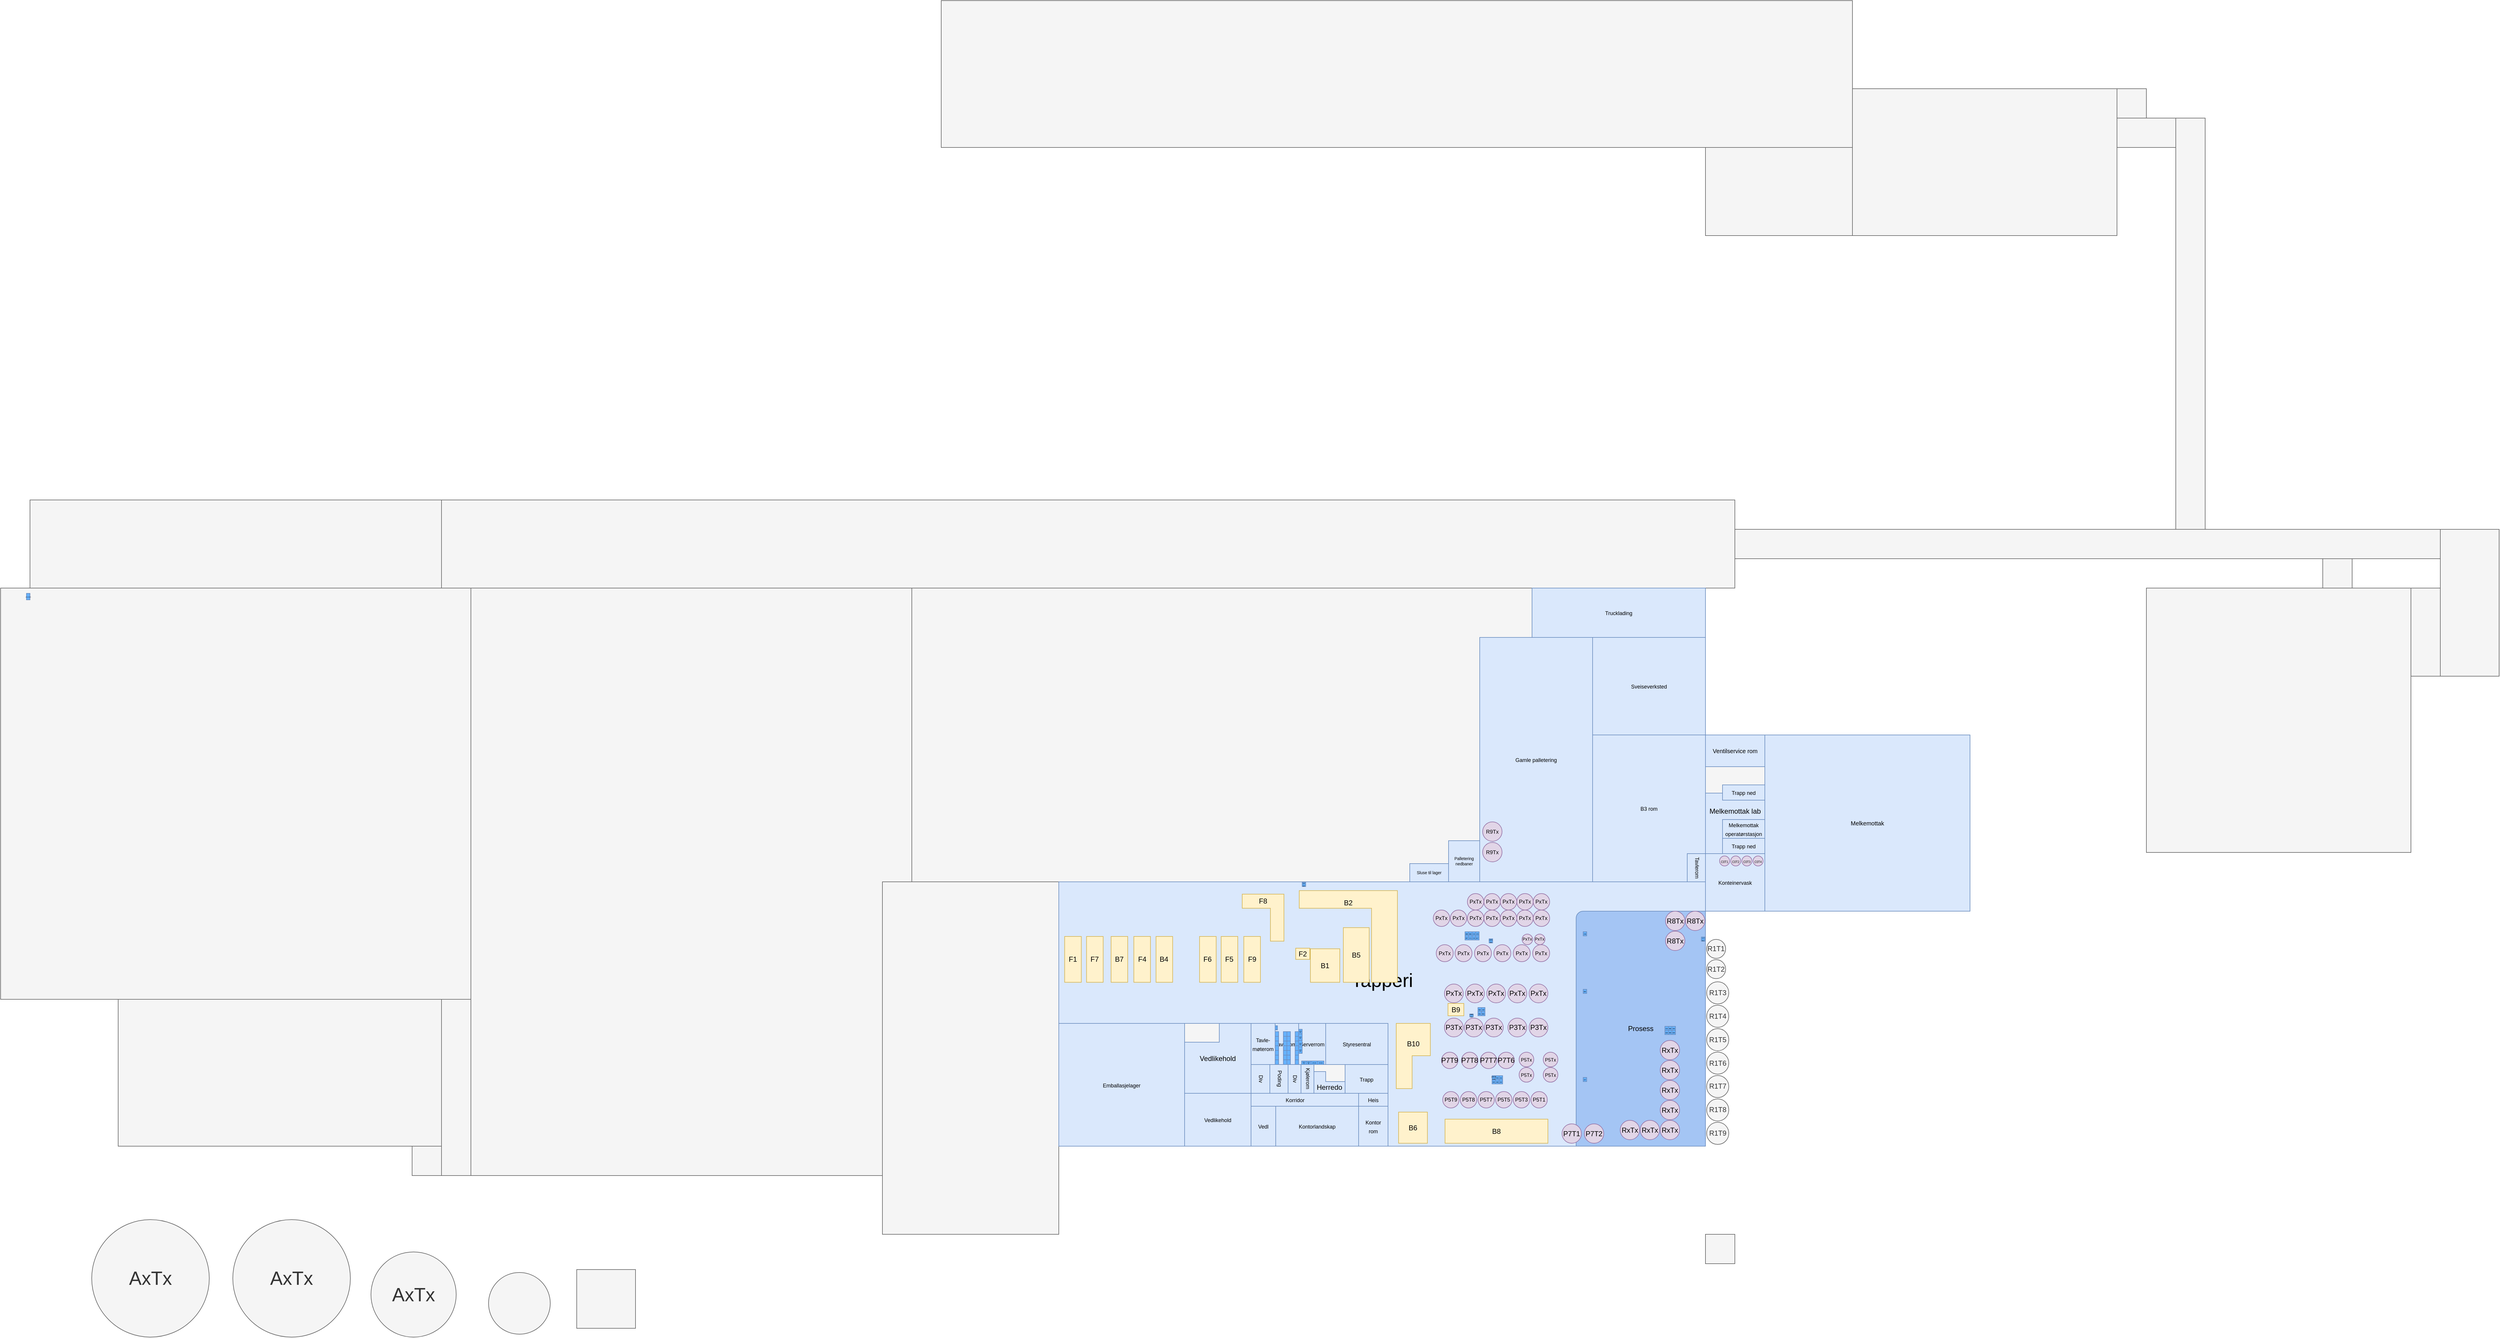 <mxfile version="26.1.0">
  <diagram name="Page-1" id="Hi8thBa9BpcaoAM9ut1s">
    <mxGraphModel dx="319" dy="-660" grid="0" gridSize="14" guides="1" tooltips="1" connect="0" arrows="0" fold="1" page="1" pageScale="1" pageWidth="1169" pageHeight="827" math="0" shadow="0">
      <root>
        <mxCell id="0" />
        <mxCell id="GzNEmD3VfXziyHX95NtM-45" value="Base" parent="0" />
        <mxCell id="GzNEmD3VfXziyHX95NtM-46" value="" style="verticalLabelPosition=bottom;verticalAlign=top;html=1;shape=mxgraph.basic.rect;fillColor2=none;strokeWidth=1;size=20;indent=5;editable=0;movable=1;resizable=0;rotatable=1;deletable=0;locked=0;connectable=1;fillColor=#f5f5f5;fontColor=#333333;strokeColor=#666666;" parent="GzNEmD3VfXziyHX95NtM-45" vertex="1">
          <mxGeometry x="1800" y="2327" width="1100" height="450" as="geometry" />
        </mxCell>
        <mxCell id="GzNEmD3VfXziyHX95NtM-47" value="" style="verticalLabelPosition=bottom;verticalAlign=top;html=1;shape=mxgraph.basic.rect;fillColor2=none;strokeWidth=1;size=20;indent=5;editable=0;movable=1;resizable=0;rotatable=1;deletable=0;locked=0;connectable=1;fillColor=#f5f5f5;fontColor=#333333;strokeColor=#666666;" parent="GzNEmD3VfXziyHX95NtM-45" vertex="1">
          <mxGeometry x="1550" y="1827" width="1350" height="500" as="geometry" />
        </mxCell>
        <mxCell id="GzNEmD3VfXziyHX95NtM-48" value="" style="verticalLabelPosition=bottom;verticalAlign=top;html=1;shape=mxgraph.basic.rect;fillColor2=none;strokeWidth=1;size=20;indent=5;editable=0;movable=1;resizable=0;rotatable=1;deletable=0;locked=0;connectable=1;fillColor=#f5f5f5;fontColor=#333333;strokeColor=#666666;" parent="GzNEmD3VfXziyHX95NtM-45" vertex="1">
          <mxGeometry x="2900" y="2077" width="450" height="300" as="geometry" />
        </mxCell>
        <mxCell id="GzNEmD3VfXziyHX95NtM-49" value="" style="verticalLabelPosition=bottom;verticalAlign=top;html=1;shape=mxgraph.basic.rect;fillColor2=none;strokeWidth=1;size=20;indent=5;editable=0;movable=1;resizable=0;rotatable=1;deletable=0;locked=0;connectable=1;fillColor=#f5f5f5;fontColor=#333333;strokeColor=#666666;" parent="GzNEmD3VfXziyHX95NtM-45" vertex="1">
          <mxGeometry x="3650" y="1827" width="450" height="450" as="geometry" />
        </mxCell>
        <mxCell id="GzNEmD3VfXziyHX95NtM-50" value="" style="verticalLabelPosition=bottom;verticalAlign=top;html=1;shape=mxgraph.basic.rect;fillColor2=none;strokeWidth=1;size=20;indent=5;editable=0;movable=1;resizable=0;rotatable=1;deletable=0;locked=0;connectable=1;fillColor=#f5f5f5;fontColor=#333333;strokeColor=#666666;" parent="GzNEmD3VfXziyHX95NtM-45" vertex="1">
          <mxGeometry x="4100" y="1827" width="50" height="150" as="geometry" />
        </mxCell>
        <mxCell id="GzNEmD3VfXziyHX95NtM-51" value="" style="verticalLabelPosition=bottom;verticalAlign=top;html=1;shape=mxgraph.basic.rect;fillColor2=none;strokeWidth=1;size=20;indent=5;editable=0;movable=1;resizable=0;rotatable=1;deletable=0;locked=0;connectable=1;fillColor=#f5f5f5;fontColor=#333333;strokeColor=#666666;" parent="GzNEmD3VfXziyHX95NtM-45" vertex="1">
          <mxGeometry x="4150" y="1727" width="100" height="250" as="geometry" />
        </mxCell>
        <mxCell id="GzNEmD3VfXziyHX95NtM-52" value="" style="verticalLabelPosition=bottom;verticalAlign=top;html=1;shape=mxgraph.basic.rect;fillColor2=none;strokeWidth=1;size=20;indent=5;editable=0;movable=1;resizable=0;rotatable=1;deletable=0;locked=0;connectable=1;fillColor=#f5f5f5;fontColor=#333333;strokeColor=#666666;" parent="GzNEmD3VfXziyHX95NtM-45" vertex="1">
          <mxGeometry x="3150" y="977" width="450" height="250" as="geometry" />
        </mxCell>
        <mxCell id="GzNEmD3VfXziyHX95NtM-53" value="" style="verticalLabelPosition=bottom;verticalAlign=top;html=1;shape=mxgraph.basic.rect;fillColor2=none;strokeWidth=1;size=20;indent=5;editable=0;movable=1;resizable=0;rotatable=1;deletable=0;locked=0;connectable=1;fillColor=#f5f5f5;fontColor=#333333;strokeColor=#666666;" parent="GzNEmD3VfXziyHX95NtM-45" vertex="1">
          <mxGeometry x="3600" y="977" width="50" height="50" as="geometry" />
        </mxCell>
        <mxCell id="GzNEmD3VfXziyHX95NtM-54" value="" style="verticalLabelPosition=bottom;verticalAlign=top;html=1;shape=mxgraph.basic.rect;fillColor2=none;strokeWidth=1;size=20;indent=5;editable=0;movable=1;resizable=0;rotatable=1;deletable=0;locked=0;connectable=1;fillColor=#f5f5f5;fontColor=#333333;strokeColor=#666666;" parent="GzNEmD3VfXziyHX95NtM-45" vertex="1">
          <mxGeometry x="2900" y="1077" width="250" height="150" as="geometry" />
        </mxCell>
        <mxCell id="GzNEmD3VfXziyHX95NtM-55" value="" style="verticalLabelPosition=bottom;verticalAlign=top;html=1;shape=mxgraph.basic.rect;fillColor2=none;strokeWidth=1;size=14.86;indent=5;editable=0;movable=1;resizable=0;rotatable=1;deletable=0;locked=0;connectable=1;fillColor=#f5f5f5;fontColor=#333333;strokeColor=#666666;" parent="GzNEmD3VfXziyHX95NtM-45" vertex="1">
          <mxGeometry x="1600" y="827" width="1550" height="250" as="geometry" />
        </mxCell>
        <mxCell id="GzNEmD3VfXziyHX95NtM-56" value="" style="verticalLabelPosition=bottom;verticalAlign=top;html=1;shape=mxgraph.basic.rect;fillColor2=none;strokeWidth=1;size=14.86;indent=5;editable=0;movable=1;resizable=0;rotatable=1;deletable=0;locked=0;connectable=1;fillColor=#f5f5f5;fontColor=#333333;strokeColor=#666666;" parent="GzNEmD3VfXziyHX95NtM-45" vertex="1">
          <mxGeometry x="750" y="1677" width="2200" height="150" as="geometry" />
        </mxCell>
        <mxCell id="GzNEmD3VfXziyHX95NtM-57" value="" style="verticalLabelPosition=bottom;verticalAlign=top;html=1;shape=mxgraph.basic.rect;fillColor2=none;strokeWidth=1;size=20;indent=5;editable=0;movable=1;resizable=0;rotatable=1;deletable=0;locked=0;connectable=1;fillColor=#f5f5f5;fontColor=#333333;strokeColor=#666666;" parent="GzNEmD3VfXziyHX95NtM-45" vertex="1">
          <mxGeometry x="2950" y="1727" width="1200" height="50" as="geometry" />
        </mxCell>
        <mxCell id="GzNEmD3VfXziyHX95NtM-58" value="" style="verticalLabelPosition=bottom;verticalAlign=top;html=1;shape=mxgraph.basic.rect;fillColor2=none;strokeWidth=1;size=20;indent=5;editable=0;movable=1;resizable=0;rotatable=1;deletable=0;locked=0;connectable=1;fillColor=#f5f5f5;fontColor=#333333;strokeColor=#666666;" parent="GzNEmD3VfXziyHX95NtM-45" vertex="1">
          <mxGeometry x="3950" y="1777" width="50" height="50" as="geometry" />
        </mxCell>
        <mxCell id="GzNEmD3VfXziyHX95NtM-59" value="" style="verticalLabelPosition=bottom;verticalAlign=top;html=1;shape=mxgraph.basic.rect;fillColor2=none;strokeWidth=1;size=20;indent=5;editable=0;movable=1;resizable=0;rotatable=1;deletable=0;locked=0;connectable=1;fillColor=#f5f5f5;fontColor=#333333;strokeColor=#666666;" parent="GzNEmD3VfXziyHX95NtM-45" vertex="1">
          <mxGeometry x="3700" y="1027" width="50" height="700" as="geometry" />
        </mxCell>
        <mxCell id="GzNEmD3VfXziyHX95NtM-60" value="" style="verticalLabelPosition=bottom;verticalAlign=top;html=1;shape=mxgraph.basic.rect;fillColor2=none;strokeWidth=1;size=20;indent=5;editable=0;movable=1;resizable=0;rotatable=1;deletable=0;locked=0;connectable=1;fillColor=#f5f5f5;fontColor=#333333;strokeColor=#666666;" parent="GzNEmD3VfXziyHX95NtM-45" vertex="1">
          <mxGeometry x="3600" y="1027" width="100" height="50" as="geometry" />
        </mxCell>
        <mxCell id="GzNEmD3VfXziyHX95NtM-61" value="" style="verticalLabelPosition=bottom;verticalAlign=top;html=1;shape=mxgraph.basic.rect;fillColor2=none;strokeWidth=1;size=20;indent=5;editable=0;movable=1;resizable=0;rotatable=1;deletable=0;locked=0;connectable=1;fillColor=#f5f5f5;fontColor=#333333;strokeColor=#666666;" parent="GzNEmD3VfXziyHX95NtM-45" vertex="1">
          <mxGeometry x="800" y="1827" width="750" height="1000" as="geometry" />
        </mxCell>
        <mxCell id="GzNEmD3VfXziyHX95NtM-62" value="" style="verticalLabelPosition=bottom;verticalAlign=top;html=1;shape=mxgraph.basic.rect;fillColor2=none;strokeWidth=1;size=20;indent=5;editable=0;movable=1;resizable=0;rotatable=1;deletable=0;locked=0;connectable=1;fillColor=#f5f5f5;fontColor=#333333;strokeColor=#666666;" parent="GzNEmD3VfXziyHX95NtM-45" vertex="1">
          <mxGeometry x="1500" y="2327" width="300" height="600" as="geometry" />
        </mxCell>
        <mxCell id="GzNEmD3VfXziyHX95NtM-63" value="" style="verticalLabelPosition=bottom;verticalAlign=top;html=1;shape=mxgraph.basic.rect;fillColor2=none;strokeWidth=1;size=20;indent=5;editable=0;movable=1;resizable=0;rotatable=1;deletable=0;locked=0;connectable=1;fillColor=#f5f5f5;fontColor=#333333;strokeColor=#666666;" parent="GzNEmD3VfXziyHX95NtM-45" vertex="1">
          <mxGeometry x="750" y="2477" width="50" height="350" as="geometry" />
        </mxCell>
        <mxCell id="GzNEmD3VfXziyHX95NtM-64" value="" style="verticalLabelPosition=bottom;verticalAlign=top;html=1;shape=mxgraph.basic.rect;fillColor2=none;strokeWidth=1;size=20;indent=5;editable=0;movable=1;resizable=0;rotatable=1;deletable=0;locked=0;connectable=1;fillColor=#f5f5f5;fontColor=#333333;strokeColor=#666666;" parent="GzNEmD3VfXziyHX95NtM-45" vertex="1">
          <mxGeometry x="700" y="2777" width="50" height="50" as="geometry" />
        </mxCell>
        <mxCell id="GzNEmD3VfXziyHX95NtM-65" value="" style="verticalLabelPosition=bottom;verticalAlign=top;html=1;shape=mxgraph.basic.rect;fillColor2=none;strokeWidth=1;size=14.86;indent=5;editable=0;movable=1;resizable=0;rotatable=1;deletable=0;locked=0;connectable=1;fillColor=#f5f5f5;fontColor=#333333;strokeColor=#666666;" parent="GzNEmD3VfXziyHX95NtM-45" vertex="1">
          <mxGeometry x="50" y="1677" width="700" height="150" as="geometry" />
        </mxCell>
        <mxCell id="GzNEmD3VfXziyHX95NtM-66" value="" style="verticalLabelPosition=bottom;verticalAlign=top;html=1;shape=mxgraph.basic.rect;fillColor2=none;strokeWidth=1;size=14.86;indent=5;editable=0;movable=1;resizable=0;rotatable=1;deletable=0;locked=0;connectable=1;fillColor=#f5f5f5;fontColor=#333333;strokeColor=#666666;" parent="GzNEmD3VfXziyHX95NtM-45" vertex="1">
          <mxGeometry y="1827" width="800" height="700" as="geometry" />
        </mxCell>
        <mxCell id="GzNEmD3VfXziyHX95NtM-67" value="" style="verticalLabelPosition=bottom;verticalAlign=top;html=1;shape=mxgraph.basic.rect;fillColor2=none;strokeWidth=1;size=14.86;indent=5;editable=0;movable=1;resizable=0;rotatable=1;deletable=0;locked=0;connectable=1;fillColor=#f5f5f5;fontColor=#333333;strokeColor=#666666;" parent="GzNEmD3VfXziyHX95NtM-45" vertex="1">
          <mxGeometry x="200" y="2527" width="550" height="250" as="geometry" />
        </mxCell>
        <mxCell id="GzNEmD3VfXziyHX95NtM-68" value="" style="verticalLabelPosition=bottom;verticalAlign=top;html=1;shape=mxgraph.basic.rect;fillColor2=none;strokeWidth=1;size=20;indent=5;editable=0;movable=1;resizable=0;rotatable=1;deletable=0;locked=0;connectable=1;fillColor=#f5f5f5;fontColor=#333333;strokeColor=#666666;" parent="GzNEmD3VfXziyHX95NtM-45" vertex="1">
          <mxGeometry x="2900" y="2927" width="50" height="50" as="geometry" />
        </mxCell>
        <mxCell id="GzNEmD3VfXziyHX95NtM-69" value="" style="verticalLabelPosition=bottom;verticalAlign=top;html=1;shape=mxgraph.basic.rect;fillColor2=none;strokeWidth=1;size=20;indent=5;editable=0;movable=1;resizable=0;rotatable=1;deletable=0;locked=0;connectable=1;fillColor=#f5f5f5;fontColor=#333333;strokeColor=#666666;" parent="GzNEmD3VfXziyHX95NtM-45" vertex="1">
          <mxGeometry x="980" y="2987" width="100" height="100" as="geometry" />
        </mxCell>
        <mxCell id="GzNEmD3VfXziyHX95NtM-71" value="" style="ellipse;whiteSpace=wrap;html=1;aspect=fixed;editable=0;movable=1;resizable=0;rotatable=1;deletable=0;locked=0;connectable=1;fillColor=#f5f5f5;fontColor=#333333;strokeColor=#666666;" parent="GzNEmD3VfXziyHX95NtM-45" vertex="1">
          <mxGeometry x="830" y="2992" width="105" height="105" as="geometry" />
        </mxCell>
        <mxCell id="GzNEmD3VfXziyHX95NtM-72" value="AxTx" style="ellipse;whiteSpace=wrap;html=1;aspect=fixed;editable=1;movable=1;resizable=1;rotatable=1;deletable=1;locked=0;connectable=1;fillColor=#f5f5f5;fontColor=#333333;strokeColor=#666666;fontSize=32;" parent="GzNEmD3VfXziyHX95NtM-45" vertex="1">
          <mxGeometry x="630" y="2957" width="145" height="145" as="geometry" />
        </mxCell>
        <mxCell id="GzNEmD3VfXziyHX95NtM-73" value="AxTx" style="ellipse;whiteSpace=wrap;html=1;aspect=fixed;editable=1;movable=1;resizable=1;rotatable=1;deletable=1;locked=0;connectable=1;fillColor=#f5f5f5;fontColor=#333333;strokeColor=#666666;fontSize=32;" parent="GzNEmD3VfXziyHX95NtM-45" vertex="1">
          <mxGeometry x="395" y="2902" width="200" height="200" as="geometry" />
        </mxCell>
        <mxCell id="GzNEmD3VfXziyHX95NtM-74" value="AxTx" style="ellipse;whiteSpace=wrap;html=1;aspect=fixed;editable=1;movable=1;resizable=1;rotatable=1;deletable=1;locked=0;connectable=1;fillColor=#f5f5f5;fontColor=#333333;strokeColor=#666666;fontSize=32;" parent="GzNEmD3VfXziyHX95NtM-45" vertex="1">
          <mxGeometry x="155" y="2902" width="200" height="200" as="geometry" />
        </mxCell>
        <mxCell id="S4rw2iDiVTAcTaovDXCU-30" value="R1T9" style="ellipse;whiteSpace=wrap;html=1;aspect=fixed;editable=1;movable=1;resizable=1;rotatable=1;deletable=1;locked=0;connectable=1;fillColor=#f5f5f5;fontColor=#333333;strokeColor=#666666;" parent="GzNEmD3VfXziyHX95NtM-45" vertex="1">
          <mxGeometry x="2902" y="2736.299" width="37.701" height="37.701" as="geometry" />
        </mxCell>
        <mxCell id="S4rw2iDiVTAcTaovDXCU-31" value="R1T8" style="ellipse;whiteSpace=wrap;html=1;aspect=fixed;editable=1;movable=1;resizable=1;rotatable=1;deletable=1;locked=0;connectable=1;fillColor=#f5f5f5;fontColor=#333333;strokeColor=#666666;" parent="GzNEmD3VfXziyHX95NtM-45" vertex="1">
          <mxGeometry x="2902" y="2696.444" width="37.701" height="37.701" as="geometry" />
        </mxCell>
        <mxCell id="S4rw2iDiVTAcTaovDXCU-32" value="R1T7" style="ellipse;whiteSpace=wrap;html=1;aspect=fixed;editable=1;movable=1;resizable=1;rotatable=1;deletable=1;locked=0;connectable=1;fillColor=#f5f5f5;fontColor=#333333;strokeColor=#666666;" parent="GzNEmD3VfXziyHX95NtM-45" vertex="1">
          <mxGeometry x="2902" y="2656.59" width="37.701" height="37.701" as="geometry" />
        </mxCell>
        <mxCell id="S4rw2iDiVTAcTaovDXCU-34" value="R1T6" style="ellipse;whiteSpace=wrap;html=1;aspect=fixed;editable=1;movable=1;resizable=1;rotatable=1;deletable=1;locked=0;connectable=1;fillColor=#f5f5f5;fontColor=#333333;strokeColor=#666666;" parent="GzNEmD3VfXziyHX95NtM-45" vertex="1">
          <mxGeometry x="2902" y="2616.735" width="37.701" height="37.701" as="geometry" />
        </mxCell>
        <mxCell id="S4rw2iDiVTAcTaovDXCU-35" value="R1T5" style="ellipse;whiteSpace=wrap;html=1;aspect=fixed;editable=1;movable=1;resizable=1;rotatable=1;deletable=1;locked=0;connectable=1;fillColor=#f5f5f5;fontColor=#333333;strokeColor=#666666;" parent="GzNEmD3VfXziyHX95NtM-45" vertex="1">
          <mxGeometry x="2902" y="2576.88" width="37.701" height="37.701" as="geometry" />
        </mxCell>
        <mxCell id="S4rw2iDiVTAcTaovDXCU-36" value="R1T4" style="ellipse;whiteSpace=wrap;html=1;aspect=fixed;editable=1;movable=1;resizable=1;rotatable=1;deletable=1;locked=0;connectable=1;fillColor=#f5f5f5;fontColor=#333333;strokeColor=#666666;" parent="GzNEmD3VfXziyHX95NtM-45" vertex="1">
          <mxGeometry x="2902" y="2537.025" width="37.701" height="37.701" as="geometry" />
        </mxCell>
        <mxCell id="S4rw2iDiVTAcTaovDXCU-37" value="R1T3" style="ellipse;whiteSpace=wrap;html=1;aspect=fixed;editable=1;movable=1;resizable=1;rotatable=1;deletable=1;locked=0;connectable=1;fillColor=#f5f5f5;fontColor=#333333;strokeColor=#666666;" parent="GzNEmD3VfXziyHX95NtM-45" vertex="1">
          <mxGeometry x="2902" y="2497.17" width="37.701" height="37.701" as="geometry" />
        </mxCell>
        <mxCell id="S4rw2iDiVTAcTaovDXCU-38" value="R1T2" style="ellipse;whiteSpace=wrap;html=1;aspect=fixed;editable=1;movable=1;resizable=1;rotatable=1;deletable=1;locked=0;connectable=1;fillColor=#f5f5f5;fontColor=#333333;strokeColor=#666666;" parent="GzNEmD3VfXziyHX95NtM-45" vertex="1">
          <mxGeometry x="2902" y="2459.469" width="32.315" height="32.315" as="geometry" />
        </mxCell>
        <mxCell id="S4rw2iDiVTAcTaovDXCU-39" value="R1T1" style="ellipse;whiteSpace=wrap;html=1;aspect=fixed;editable=1;movable=1;resizable=1;rotatable=1;deletable=1;locked=0;connectable=1;fillColor=#f5f5f5;fontColor=#333333;strokeColor=#666666;" parent="GzNEmD3VfXziyHX95NtM-45" vertex="1">
          <mxGeometry x="2902" y="2425" width="32.315" height="32.315" as="geometry" />
        </mxCell>
        <mxCell id="GzNEmD3VfXziyHX95NtM-5" value="Kjeller" parent="0" visible="0" />
        <mxCell id="uO-Jlbd7GYopMe2RQ06U-75" value="Garderober" style="rounded=0;whiteSpace=wrap;html=1;fillColor=#d5e8d4;strokeColor=#82b366;" parent="GzNEmD3VfXziyHX95NtM-5" vertex="1">
          <mxGeometry x="3711" y="1827" width="258" height="154" as="geometry" />
        </mxCell>
        <mxCell id="uO-Jlbd7GYopMe2RQ06U-51" value="" style="shape=corner;whiteSpace=wrap;html=1;direction=east;fillColor=#d5e8d4;strokeColor=#82b366;" parent="GzNEmD3VfXziyHX95NtM-5" vertex="1">
          <mxGeometry x="3755" y="1981" width="214" height="111" as="geometry" />
        </mxCell>
        <mxCell id="uO-Jlbd7GYopMe2RQ06U-53" value="" style="rounded=0;whiteSpace=wrap;html=1;fillColor=#d5e8d4;strokeColor=#82b366;" parent="GzNEmD3VfXziyHX95NtM-5" vertex="1">
          <mxGeometry x="3650" y="2141" width="105" height="28" as="geometry" />
        </mxCell>
        <mxCell id="uO-Jlbd7GYopMe2RQ06U-57" value="Teknisk rom" style="rounded=0;whiteSpace=wrap;html=1;fillColor=#d5e8d4;strokeColor=#82b366;" parent="GzNEmD3VfXziyHX95NtM-5" vertex="1">
          <mxGeometry x="3883" y="2196" width="106" height="81" as="geometry" />
        </mxCell>
        <mxCell id="uO-Jlbd7GYopMe2RQ06U-58" value="" style="shape=corner;whiteSpace=wrap;html=1;direction=north;fillColor=#d5e8d4;strokeColor=#82b366;flipH=1;" parent="GzNEmD3VfXziyHX95NtM-5" vertex="1">
          <mxGeometry x="3875" y="2029" width="114" height="167" as="geometry" />
        </mxCell>
        <mxCell id="uO-Jlbd7GYopMe2RQ06U-59" value="Trapp" style="rounded=0;whiteSpace=wrap;html=1;fillColor=#d5e8d4;strokeColor=#82b366;" parent="GzNEmD3VfXziyHX95NtM-5" vertex="1">
          <mxGeometry x="3969" y="1948" width="66" height="81" as="geometry" />
        </mxCell>
        <mxCell id="uO-Jlbd7GYopMe2RQ06U-60" value="" style="rounded=0;whiteSpace=wrap;html=1;fillColor=#d5e8d4;strokeColor=#82b366;" parent="GzNEmD3VfXziyHX95NtM-5" vertex="1">
          <mxGeometry x="3650" y="2225" width="112" height="52" as="geometry" />
        </mxCell>
        <mxCell id="uO-Jlbd7GYopMe2RQ06U-62" value="Teknisk rom" style="shape=corner;whiteSpace=wrap;html=1;direction=east;fillColor=#d5e8d4;strokeColor=#82b366;dx=103;dy=42;" parent="GzNEmD3VfXziyHX95NtM-5" vertex="1">
          <mxGeometry x="3650" y="2169" width="112" height="56" as="geometry" />
        </mxCell>
        <mxCell id="uO-Jlbd7GYopMe2RQ06U-45" value="" style="shape=corner;whiteSpace=wrap;html=1;direction=north;fillColor=#d5e8d4;strokeColor=#82b366;" parent="GzNEmD3VfXziyHX95NtM-5" vertex="1">
          <mxGeometry x="3755" y="2092" width="120" height="104" as="geometry" />
        </mxCell>
        <mxCell id="uO-Jlbd7GYopMe2RQ06U-63" value="" style="shape=corner;whiteSpace=wrap;html=1;direction=north;fillColor=#d5e8d4;strokeColor=#82b366;flipH=1;" parent="GzNEmD3VfXziyHX95NtM-5" vertex="1">
          <mxGeometry x="3751" y="2196" width="28" height="81" as="geometry" />
        </mxCell>
        <mxCell id="uO-Jlbd7GYopMe2RQ06U-64" value="" style="rounded=0;whiteSpace=wrap;html=1;fillColor=#d5e8d4;strokeColor=#82b366;direction=south;" parent="GzNEmD3VfXziyHX95NtM-5" vertex="1">
          <mxGeometry x="3779" y="2196" width="52" height="81" as="geometry" />
        </mxCell>
        <mxCell id="uO-Jlbd7GYopMe2RQ06U-65" value="" style="rounded=0;whiteSpace=wrap;html=1;fillColor=#d5e8d4;strokeColor=#82b366;direction=south;" parent="GzNEmD3VfXziyHX95NtM-5" vertex="1">
          <mxGeometry x="3831" y="2196" width="52" height="81" as="geometry" />
        </mxCell>
        <mxCell id="uO-Jlbd7GYopMe2RQ06U-66" value="Teknisk rom" style="rounded=0;whiteSpace=wrap;html=1;fillColor=#d5e8d4;strokeColor=#82b366;" parent="GzNEmD3VfXziyHX95NtM-5" vertex="1">
          <mxGeometry x="3650" y="1981" width="105" height="160" as="geometry" />
        </mxCell>
        <mxCell id="uO-Jlbd7GYopMe2RQ06U-67" value="Datarom" style="rounded=0;whiteSpace=wrap;html=1;fillColor=#d5e8d4;strokeColor=#82b366;direction=south;" parent="GzNEmD3VfXziyHX95NtM-5" vertex="1">
          <mxGeometry x="3826" y="2132" width="91" height="44" as="geometry" />
        </mxCell>
        <mxCell id="uO-Jlbd7GYopMe2RQ06U-68" value="" style="rounded=0;whiteSpace=wrap;html=1;fillColor=#d5e8d4;strokeColor=#82b366;direction=south;" parent="GzNEmD3VfXziyHX95NtM-5" vertex="1">
          <mxGeometry x="3775" y="2112" width="51" height="64" as="geometry" />
        </mxCell>
        <mxCell id="uO-Jlbd7GYopMe2RQ06U-69" value="" style="rounded=0;whiteSpace=wrap;html=1;fillColor=#d5e8d4;strokeColor=#82b366;direction=south;" parent="GzNEmD3VfXziyHX95NtM-5" vertex="1">
          <mxGeometry x="3917" y="2132" width="52" height="44" as="geometry" />
        </mxCell>
        <mxCell id="uO-Jlbd7GYopMe2RQ06U-70" value="" style="shape=corner;whiteSpace=wrap;html=1;direction=east;fillColor=#d5e8d4;strokeColor=#82b366;dx=61;dy=20;" parent="GzNEmD3VfXziyHX95NtM-5" vertex="1">
          <mxGeometry x="3650" y="1981" width="75" height="38" as="geometry" />
        </mxCell>
        <mxCell id="uO-Jlbd7GYopMe2RQ06U-71" value="" style="shape=corner;whiteSpace=wrap;html=1;direction=east;fillColor=#d5e8d4;strokeColor=#82b366;dx=61;dy=20;flipV=1;" parent="GzNEmD3VfXziyHX95NtM-5" vertex="1">
          <mxGeometry x="3650" y="1827" width="123" height="154" as="geometry" />
        </mxCell>
        <mxCell id="uO-Jlbd7GYopMe2RQ06U-72" value="Tilfluktsrom" style="rounded=0;whiteSpace=wrap;html=1;fillColor=#d5e8d4;strokeColor=#82b366;" parent="GzNEmD3VfXziyHX95NtM-5" vertex="1">
          <mxGeometry x="3989" y="2029" width="111" height="248" as="geometry" />
        </mxCell>
        <mxCell id="uO-Jlbd7GYopMe2RQ06U-73" value="Tilfluktsrom" style="rounded=0;whiteSpace=wrap;html=1;fillColor=#d5e8d4;strokeColor=#82b366;" parent="GzNEmD3VfXziyHX95NtM-5" vertex="1">
          <mxGeometry x="4035" y="1948" width="65" height="81" as="geometry" />
        </mxCell>
        <mxCell id="uO-Jlbd7GYopMe2RQ06U-74" value="Teknisk rom" style="rounded=0;whiteSpace=wrap;html=1;fillColor=#d5e8d4;strokeColor=#82b366;" parent="GzNEmD3VfXziyHX95NtM-5" vertex="1">
          <mxGeometry x="3969" y="1827" width="131" height="121" as="geometry" />
        </mxCell>
        <mxCell id="S4rw2iDiVTAcTaovDXCU-44" value="Kjeller skap" parent="0" visible="0" />
        <mxCell id="uO-Jlbd7GYopMe2RQ06U-81" value="+KK=360.003" style="rounded=0;whiteSpace=wrap;html=1;fillColor=#00994D;strokeColor=#82b366;fontSize=2;" parent="S4rw2iDiVTAcTaovDXCU-44" vertex="1">
          <mxGeometry x="3924" y="2219" width="16" height="10" as="geometry" />
        </mxCell>
        <mxCell id="uO-Jlbd7GYopMe2RQ06U-82" value="+KK=360.002" style="rounded=0;whiteSpace=wrap;html=1;fillColor=#00994D;strokeColor=#82b366;fontSize=2;" parent="S4rw2iDiVTAcTaovDXCU-44" vertex="1">
          <mxGeometry x="3694.5" y="2201" width="16" height="10" as="geometry" />
        </mxCell>
        <mxCell id="uO-Jlbd7GYopMe2RQ06U-83" value="+KK=360.006" style="rounded=0;whiteSpace=wrap;html=1;fillColor=#00994D;strokeColor=#82b366;fontSize=2;" parent="S4rw2iDiVTAcTaovDXCU-44" vertex="1">
          <mxGeometry x="3711" y="2114" width="16" height="10" as="geometry" />
        </mxCell>
        <mxCell id="uO-Jlbd7GYopMe2RQ06U-84" value="+KK=360.004" style="rounded=0;whiteSpace=wrap;html=1;fillColor=#00994D;strokeColor=#82b366;fontSize=2;" parent="S4rw2iDiVTAcTaovDXCU-44" vertex="1">
          <mxGeometry x="3710.5" y="2068" width="16" height="10" as="geometry" />
        </mxCell>
        <mxCell id="uO-Jlbd7GYopMe2RQ06U-85" value="+KK=360.001" style="rounded=0;whiteSpace=wrap;html=1;fillColor=#00994D;strokeColor=#82b366;fontSize=2;" parent="S4rw2iDiVTAcTaovDXCU-44" vertex="1">
          <mxGeometry x="3994" y="1865" width="16" height="10" as="geometry" />
        </mxCell>
        <mxCell id="uO-Jlbd7GYopMe2RQ06U-86" value="+KK=360.005" style="rounded=0;whiteSpace=wrap;html=1;fillColor=#00994D;strokeColor=#82b366;fontSize=2;" parent="S4rw2iDiVTAcTaovDXCU-44" vertex="1">
          <mxGeometry x="3694.5" y="1948" width="16" height="10" as="geometry" />
        </mxCell>
        <mxCell id="GzNEmD3VfXziyHX95NtM-4" value="Grunnplan" parent="0" />
        <mxCell id="h_ZqSWhydHnjJ5OdPfgj-34" value="&lt;font style=&quot;font-size: 9px;&quot;&gt;B3 rom&lt;/font&gt;" style="rounded=0;whiteSpace=wrap;html=1;fillColor=#dae8fc;strokeColor=#6c8ebf;direction=west;" parent="GzNEmD3VfXziyHX95NtM-4" vertex="1">
          <mxGeometry x="2708" y="2077" width="192" height="250" as="geometry" />
        </mxCell>
        <mxCell id="GzNEmD3VfXziyHX95NtM-79" value="Tapperi&lt;div&gt;&lt;br&gt;&lt;/div&gt;&lt;div&gt;&lt;br&gt;&lt;/div&gt;&lt;div&gt;&lt;br&gt;&lt;/div&gt;" style="shape=corner;whiteSpace=wrap;html=1;fillColor=#dae8fc;strokeColor=#6c8ebf;direction=south;dx=241;dy=541;fontSize=32;" parent="GzNEmD3VfXziyHX95NtM-4" vertex="1">
          <mxGeometry x="1800" y="2327" width="1100" height="450" as="geometry" />
        </mxCell>
        <mxCell id="GzNEmD3VfXziyHX95NtM-76" value="Prosess" style="verticalLabelPosition=middle;verticalAlign=middle;html=1;shape=mxgraph.basic.corner_round_rect;dx=6;whiteSpace=wrap;flipH=1;direction=south;fillColor=light-dark(#a4c5f4, #1d293b);strokeColor=#6c8ebf;labelPosition=center;align=center;" parent="GzNEmD3VfXziyHX95NtM-4" vertex="1">
          <mxGeometry x="2680" y="2377" width="220" height="400" as="geometry" />
        </mxCell>
        <mxCell id="GzNEmD3VfXziyHX95NtM-77" value="&lt;font style=&quot;font-size: 9px;&quot;&gt;Konteinervask&lt;/font&gt;" style="rounded=0;whiteSpace=wrap;html=1;fillColor=#dae8fc;strokeColor=#6c8ebf;" parent="GzNEmD3VfXziyHX95NtM-4" vertex="1">
          <mxGeometry x="2900" y="2279" width="101" height="98" as="geometry" />
        </mxCell>
        <mxCell id="GzNEmD3VfXziyHX95NtM-82" value="&lt;font size=&quot;1&quot;&gt;Ventilservice rom&lt;/font&gt;" style="rounded=0;whiteSpace=wrap;html=1;fillColor=#dae8fc;strokeColor=#6c8ebf;" parent="GzNEmD3VfXziyHX95NtM-4" vertex="1">
          <mxGeometry x="2900" y="2077" width="101" height="54" as="geometry" />
        </mxCell>
        <mxCell id="GzNEmD3VfXziyHX95NtM-83" value="&lt;font style=&quot;font-size: 9px;&quot;&gt;Styresentral&lt;/font&gt;" style="rounded=0;whiteSpace=wrap;html=1;fillColor=#dae8fc;strokeColor=#6c8ebf;" parent="GzNEmD3VfXziyHX95NtM-4" vertex="1">
          <mxGeometry x="2254" y="2568" width="106" height="70" as="geometry" />
        </mxCell>
        <mxCell id="GzNEmD3VfXziyHX95NtM-84" value="&lt;font style=&quot;font-size: 9px;&quot;&gt;Trapp&lt;/font&gt;" style="rounded=0;whiteSpace=wrap;html=1;fillColor=#dae8fc;strokeColor=#6c8ebf;" parent="GzNEmD3VfXziyHX95NtM-4" vertex="1">
          <mxGeometry x="2287" y="2638" width="73" height="49" as="geometry" />
        </mxCell>
        <mxCell id="GzNEmD3VfXziyHX95NtM-85" value="&lt;font style=&quot;font-size: 9px;&quot;&gt;Heis&lt;/font&gt;" style="rounded=0;whiteSpace=wrap;html=1;fillColor=#dae8fc;strokeColor=#6c8ebf;" parent="GzNEmD3VfXziyHX95NtM-4" vertex="1">
          <mxGeometry x="2310" y="2687" width="50" height="22" as="geometry" />
        </mxCell>
        <mxCell id="GzNEmD3VfXziyHX95NtM-86" value="&lt;font style=&quot;font-size: 9px;&quot;&gt;Serverrom&lt;/font&gt;" style="rounded=0;whiteSpace=wrap;html=1;fillColor=#dae8fc;strokeColor=#6c8ebf;" parent="GzNEmD3VfXziyHX95NtM-4" vertex="1">
          <mxGeometry x="2208" y="2568" width="46" height="70" as="geometry" />
        </mxCell>
        <mxCell id="GzNEmD3VfXziyHX95NtM-87" value="&lt;font style=&quot;font-size: 9px;&quot;&gt;Tavlerom&lt;/font&gt;" style="rounded=0;whiteSpace=wrap;html=1;fillColor=#dae8fc;strokeColor=#6c8ebf;" parent="GzNEmD3VfXziyHX95NtM-4" vertex="1">
          <mxGeometry x="2164" y="2568" width="44" height="70" as="geometry" />
        </mxCell>
        <mxCell id="GzNEmD3VfXziyHX95NtM-88" value="&lt;font style=&quot;font-size: 9px;&quot;&gt;Tavle-møterom&lt;/font&gt;" style="rounded=0;whiteSpace=wrap;html=1;fillColor=#dae8fc;strokeColor=#6c8ebf;" parent="GzNEmD3VfXziyHX95NtM-4" vertex="1">
          <mxGeometry x="2127" y="2568" width="41" height="70" as="geometry" />
        </mxCell>
        <mxCell id="GzNEmD3VfXziyHX95NtM-89" value="&lt;font style=&quot;font-size: 9px;&quot;&gt;Korridor&lt;/font&gt;" style="rounded=0;whiteSpace=wrap;html=1;fillColor=#dae8fc;strokeColor=#6c8ebf;" parent="GzNEmD3VfXziyHX95NtM-4" vertex="1">
          <mxGeometry x="2094" y="2687" width="216" height="22" as="geometry" />
        </mxCell>
        <mxCell id="h_ZqSWhydHnjJ5OdPfgj-13" value="&lt;font style=&quot;font-size: 9px;&quot;&gt;Kontorlandskap&lt;/font&gt;" style="rounded=0;whiteSpace=wrap;html=1;fillColor=#dae8fc;strokeColor=#6c8ebf;" parent="GzNEmD3VfXziyHX95NtM-4" vertex="1">
          <mxGeometry x="2169" y="2709" width="141" height="68" as="geometry" />
        </mxCell>
        <mxCell id="h_ZqSWhydHnjJ5OdPfgj-14" value="&lt;font style=&quot;font-size: 9px;&quot;&gt;Kontor&lt;/font&gt;&lt;div&gt;&lt;font style=&quot;font-size: 9px;&quot;&gt;rom&lt;/font&gt;&lt;/div&gt;" style="rounded=0;whiteSpace=wrap;html=1;fillColor=#dae8fc;strokeColor=#6c8ebf;" parent="GzNEmD3VfXziyHX95NtM-4" vertex="1">
          <mxGeometry x="2310" y="2709" width="50" height="68" as="geometry" />
        </mxCell>
        <mxCell id="h_ZqSWhydHnjJ5OdPfgj-15" value="&lt;div&gt;&lt;br&gt;&lt;/div&gt;Herredo" style="shape=corner;whiteSpace=wrap;html=1;fillColor=#dae8fc;strokeColor=#6c8ebf;direction=north;" parent="GzNEmD3VfXziyHX95NtM-4" vertex="1">
          <mxGeometry x="2234" y="2650" width="53" height="37" as="geometry" />
        </mxCell>
        <mxCell id="h_ZqSWhydHnjJ5OdPfgj-16" value="&lt;font style=&quot;font-size: 9px;&quot;&gt;Kjølerom&lt;/font&gt;" style="rounded=0;whiteSpace=wrap;html=1;fillColor=#dae8fc;strokeColor=#6c8ebf;textDirection=vertical-lr;" parent="GzNEmD3VfXziyHX95NtM-4" vertex="1">
          <mxGeometry x="2212" y="2638" width="22" height="49" as="geometry" />
        </mxCell>
        <mxCell id="h_ZqSWhydHnjJ5OdPfgj-17" value="&lt;font style=&quot;font-size: 9px;&quot;&gt;Div&lt;/font&gt;" style="rounded=0;whiteSpace=wrap;html=1;fillColor=#dae8fc;strokeColor=#6c8ebf;textDirection=vertical-lr;" parent="GzNEmD3VfXziyHX95NtM-4" vertex="1">
          <mxGeometry x="2190" y="2638" width="22" height="49" as="geometry" />
        </mxCell>
        <mxCell id="h_ZqSWhydHnjJ5OdPfgj-18" value="&lt;font style=&quot;font-size: 9px;&quot;&gt;Poding&lt;/font&gt;" style="rounded=0;whiteSpace=wrap;html=1;fillColor=#dae8fc;strokeColor=#6c8ebf;textDirection=vertical-lr;" parent="GzNEmD3VfXziyHX95NtM-4" vertex="1">
          <mxGeometry x="2159" y="2638" width="31" height="49" as="geometry" />
        </mxCell>
        <mxCell id="h_ZqSWhydHnjJ5OdPfgj-19" value="&lt;font style=&quot;font-size: 9px;&quot;&gt;Div&lt;/font&gt;" style="rounded=0;whiteSpace=wrap;html=1;fillColor=#dae8fc;strokeColor=#6c8ebf;textDirection=vertical-lr;" parent="GzNEmD3VfXziyHX95NtM-4" vertex="1">
          <mxGeometry x="2127" y="2638" width="32" height="49" as="geometry" />
        </mxCell>
        <mxCell id="h_ZqSWhydHnjJ5OdPfgj-21" value="&lt;div&gt;Vedlikehold&lt;/div&gt;" style="shape=corner;whiteSpace=wrap;html=1;fillColor=#dae8fc;strokeColor=#6c8ebf;direction=west;dx=54;dy=87;" parent="GzNEmD3VfXziyHX95NtM-4" vertex="1">
          <mxGeometry x="2014" y="2568" width="113" height="119" as="geometry" />
        </mxCell>
        <mxCell id="h_ZqSWhydHnjJ5OdPfgj-23" value="&lt;font style=&quot;font-size: 9px;&quot;&gt;Vedlikehold&lt;/font&gt;" style="rounded=0;whiteSpace=wrap;html=1;fillColor=#dae8fc;strokeColor=#6c8ebf;" parent="GzNEmD3VfXziyHX95NtM-4" vertex="1">
          <mxGeometry x="2014" y="2687" width="113" height="90" as="geometry" />
        </mxCell>
        <mxCell id="h_ZqSWhydHnjJ5OdPfgj-24" value="&lt;font style=&quot;font-size: 9px;&quot;&gt;Emballasjelager&lt;/font&gt;" style="rounded=0;whiteSpace=wrap;html=1;fillColor=#dae8fc;strokeColor=#6c8ebf;" parent="GzNEmD3VfXziyHX95NtM-4" vertex="1">
          <mxGeometry x="1800" y="2568" width="214" height="209" as="geometry" />
        </mxCell>
        <mxCell id="h_ZqSWhydHnjJ5OdPfgj-25" value="&lt;font style=&quot;font-size: 9px;&quot;&gt;Vedl&lt;/font&gt;" style="rounded=0;whiteSpace=wrap;html=1;fillColor=#dae8fc;strokeColor=#6c8ebf;" parent="GzNEmD3VfXziyHX95NtM-4" vertex="1">
          <mxGeometry x="2127" y="2709" width="42" height="68" as="geometry" />
        </mxCell>
        <mxCell id="h_ZqSWhydHnjJ5OdPfgj-26" value="&lt;font size=&quot;1&quot;&gt;Melkemottak&lt;/font&gt;" style="rounded=0;whiteSpace=wrap;html=1;fillColor=#dae8fc;strokeColor=#6c8ebf;" parent="GzNEmD3VfXziyHX95NtM-4" vertex="1">
          <mxGeometry x="3001" y="2077" width="349" height="300" as="geometry" />
        </mxCell>
        <mxCell id="h_ZqSWhydHnjJ5OdPfgj-27" value="&lt;font style=&quot;font-size: 9px;&quot;&gt;Melkemottak operatørstasjon&lt;/font&gt;" style="rounded=0;whiteSpace=wrap;html=1;fillColor=#dae8fc;strokeColor=#6c8ebf;" parent="GzNEmD3VfXziyHX95NtM-4" vertex="1">
          <mxGeometry x="2929" y="2221" width="72" height="32" as="geometry" />
        </mxCell>
        <mxCell id="h_ZqSWhydHnjJ5OdPfgj-29" value="&lt;font style=&quot;font-size: 9px;&quot;&gt;Trapp ned&lt;/font&gt;" style="rounded=0;whiteSpace=wrap;html=1;fillColor=#dae8fc;strokeColor=#6c8ebf;" parent="GzNEmD3VfXziyHX95NtM-4" vertex="1">
          <mxGeometry x="2929" y="2253" width="72" height="26" as="geometry" />
        </mxCell>
        <mxCell id="h_ZqSWhydHnjJ5OdPfgj-30" value="&lt;div&gt;Melkemottak lab&lt;/div&gt;&lt;div&gt;&lt;br&gt;&lt;/div&gt;&lt;div&gt;&lt;br&gt;&lt;/div&gt;&lt;div&gt;&lt;br&gt;&lt;/div&gt;" style="shape=corner;whiteSpace=wrap;html=1;fillColor=#dae8fc;strokeColor=#6c8ebf;direction=east;dx=29;dy=45;" parent="GzNEmD3VfXziyHX95NtM-4" vertex="1">
          <mxGeometry x="2900" y="2176" width="101" height="103" as="geometry" />
        </mxCell>
        <mxCell id="h_ZqSWhydHnjJ5OdPfgj-31" value="&lt;font style=&quot;font-size: 9px;&quot;&gt;Trapp ned&lt;/font&gt;" style="rounded=0;whiteSpace=wrap;html=1;fillColor=#dae8fc;strokeColor=#6c8ebf;" parent="GzNEmD3VfXziyHX95NtM-4" vertex="1">
          <mxGeometry x="2929" y="2162" width="72" height="26" as="geometry" />
        </mxCell>
        <mxCell id="h_ZqSWhydHnjJ5OdPfgj-33" value="&lt;font style=&quot;font-size: 9px;&quot;&gt;Tavlerom&lt;/font&gt;" style="rounded=0;whiteSpace=wrap;html=1;fillColor=#dae8fc;strokeColor=#6c8ebf;direction=west;textDirection=vertical-lr;" parent="GzNEmD3VfXziyHX95NtM-4" vertex="1">
          <mxGeometry x="2869" y="2279" width="31" height="48" as="geometry" />
        </mxCell>
        <mxCell id="h_ZqSWhydHnjJ5OdPfgj-35" value="&lt;font style=&quot;font-size: 9px;&quot;&gt;Sveiseverksted&lt;/font&gt;" style="rounded=0;whiteSpace=wrap;html=1;fillColor=#dae8fc;strokeColor=#6c8ebf;direction=west;" parent="GzNEmD3VfXziyHX95NtM-4" vertex="1">
          <mxGeometry x="2708" y="1911" width="192" height="166" as="geometry" />
        </mxCell>
        <mxCell id="h_ZqSWhydHnjJ5OdPfgj-36" value="&lt;font style=&quot;font-size: 9px;&quot;&gt;Gamle palletering&lt;/font&gt;" style="rounded=0;whiteSpace=wrap;html=1;fillColor=#dae8fc;strokeColor=#6c8ebf;direction=west;" parent="GzNEmD3VfXziyHX95NtM-4" vertex="1">
          <mxGeometry x="2516" y="1911" width="192" height="416" as="geometry" />
        </mxCell>
        <mxCell id="h_ZqSWhydHnjJ5OdPfgj-37" value="&lt;font style=&quot;font-size: 9px;&quot;&gt;Trucklading&lt;/font&gt;" style="rounded=0;whiteSpace=wrap;html=1;fillColor=#dae8fc;strokeColor=#6c8ebf;direction=west;" parent="GzNEmD3VfXziyHX95NtM-4" vertex="1">
          <mxGeometry x="2605" y="1827" width="295" height="84" as="geometry" />
        </mxCell>
        <mxCell id="S4rw2iDiVTAcTaovDXCU-40" value="Palletering nedbaner" style="rounded=0;whiteSpace=wrap;html=1;fillColor=#dae8fc;strokeColor=#6c8ebf;direction=west;fontSize=7;" parent="GzNEmD3VfXziyHX95NtM-4" vertex="1">
          <mxGeometry x="2463" y="2257" width="53" height="70" as="geometry" />
        </mxCell>
        <mxCell id="S4rw2iDiVTAcTaovDXCU-41" value="Sluse til lager" style="rounded=0;whiteSpace=wrap;html=1;fillColor=#dae8fc;strokeColor=#6c8ebf;direction=west;fontSize=7;" parent="GzNEmD3VfXziyHX95NtM-4" vertex="1">
          <mxGeometry x="2397" y="2296" width="66" height="31" as="geometry" />
        </mxCell>
        <mxCell id="S4rw2iDiVTAcTaovDXCU-87" value="Grunnplan tanker" parent="0" />
        <mxCell id="S4rw2iDiVTAcTaovDXCU-88" value="P7T1" style="ellipse;whiteSpace=wrap;html=1;aspect=fixed;fillColor=#e1d5e7;strokeColor=#9673a6;" parent="S4rw2iDiVTAcTaovDXCU-87" vertex="1">
          <mxGeometry x="2656" y="2739" width="33" height="33" as="geometry" />
        </mxCell>
        <mxCell id="S4rw2iDiVTAcTaovDXCU-89" value="P7T2" style="ellipse;whiteSpace=wrap;html=1;aspect=fixed;fillColor=#e1d5e7;strokeColor=#9673a6;" parent="S4rw2iDiVTAcTaovDXCU-87" vertex="1">
          <mxGeometry x="2694" y="2739" width="33" height="33" as="geometry" />
        </mxCell>
        <mxCell id="S4rw2iDiVTAcTaovDXCU-96" value="P7T9" style="ellipse;whiteSpace=wrap;html=1;aspect=fixed;fillColor=#e1d5e7;strokeColor=#9673a6;" parent="S4rw2iDiVTAcTaovDXCU-87" vertex="1">
          <mxGeometry x="2451" y="2617" width="28" height="28" as="geometry" />
        </mxCell>
        <mxCell id="S4rw2iDiVTAcTaovDXCU-97" value="P7T8" style="ellipse;whiteSpace=wrap;html=1;aspect=fixed;fillColor=#e1d5e7;strokeColor=#9673a6;" parent="S4rw2iDiVTAcTaovDXCU-87" vertex="1">
          <mxGeometry x="2485" y="2617" width="28" height="28" as="geometry" />
        </mxCell>
        <mxCell id="S4rw2iDiVTAcTaovDXCU-98" value="P7T7" style="ellipse;whiteSpace=wrap;html=1;aspect=fixed;fillColor=#e1d5e7;strokeColor=#9673a6;" parent="S4rw2iDiVTAcTaovDXCU-87" vertex="1">
          <mxGeometry x="2517" y="2617" width="28" height="28" as="geometry" />
        </mxCell>
        <mxCell id="S4rw2iDiVTAcTaovDXCU-99" value="P7T6" style="ellipse;whiteSpace=wrap;html=1;aspect=fixed;fillColor=#e1d5e7;strokeColor=#9673a6;" parent="S4rw2iDiVTAcTaovDXCU-87" vertex="1">
          <mxGeometry x="2547" y="2617" width="28" height="28" as="geometry" />
        </mxCell>
        <mxCell id="S4rw2iDiVTAcTaovDXCU-104" value="RxTx" style="ellipse;whiteSpace=wrap;html=1;aspect=fixed;fillColor=#e1d5e7;strokeColor=#9673a6;" parent="S4rw2iDiVTAcTaovDXCU-87" vertex="1">
          <mxGeometry x="2755" y="2733" width="33" height="33" as="geometry" />
        </mxCell>
        <mxCell id="S4rw2iDiVTAcTaovDXCU-105" value="RxTx" style="ellipse;whiteSpace=wrap;html=1;aspect=fixed;fillColor=#e1d5e7;strokeColor=#9673a6;" parent="S4rw2iDiVTAcTaovDXCU-87" vertex="1">
          <mxGeometry x="2789" y="2733" width="33" height="33" as="geometry" />
        </mxCell>
        <mxCell id="S4rw2iDiVTAcTaovDXCU-106" value="RxTx" style="ellipse;whiteSpace=wrap;html=1;aspect=fixed;fillColor=#e1d5e7;strokeColor=#9673a6;" parent="S4rw2iDiVTAcTaovDXCU-87" vertex="1">
          <mxGeometry x="2823" y="2733" width="33" height="33" as="geometry" />
        </mxCell>
        <mxCell id="S4rw2iDiVTAcTaovDXCU-108" value="RxTx" style="ellipse;whiteSpace=wrap;html=1;aspect=fixed;fillColor=#e1d5e7;strokeColor=#9673a6;" parent="S4rw2iDiVTAcTaovDXCU-87" vertex="1">
          <mxGeometry x="2823" y="2699" width="33" height="33" as="geometry" />
        </mxCell>
        <mxCell id="S4rw2iDiVTAcTaovDXCU-109" value="RxTx" style="ellipse;whiteSpace=wrap;html=1;aspect=fixed;fillColor=#e1d5e7;strokeColor=#9673a6;" parent="S4rw2iDiVTAcTaovDXCU-87" vertex="1">
          <mxGeometry x="2823" y="2665" width="33" height="33" as="geometry" />
        </mxCell>
        <mxCell id="S4rw2iDiVTAcTaovDXCU-110" value="RxTx" style="ellipse;whiteSpace=wrap;html=1;aspect=fixed;fillColor=#e1d5e7;strokeColor=#9673a6;" parent="S4rw2iDiVTAcTaovDXCU-87" vertex="1">
          <mxGeometry x="2823" y="2631" width="33" height="33" as="geometry" />
        </mxCell>
        <mxCell id="S4rw2iDiVTAcTaovDXCU-111" value="RxTx" style="ellipse;whiteSpace=wrap;html=1;aspect=fixed;fillColor=#e1d5e7;strokeColor=#9673a6;" parent="S4rw2iDiVTAcTaovDXCU-87" vertex="1">
          <mxGeometry x="2823" y="2597" width="33" height="33" as="geometry" />
        </mxCell>
        <mxCell id="S4rw2iDiVTAcTaovDXCU-113" value="R8Tx" style="ellipse;whiteSpace=wrap;html=1;aspect=fixed;fillColor=#e1d5e7;strokeColor=#9673a6;" parent="S4rw2iDiVTAcTaovDXCU-87" vertex="1">
          <mxGeometry x="2866" y="2377" width="33" height="33" as="geometry" />
        </mxCell>
        <mxCell id="S4rw2iDiVTAcTaovDXCU-114" value="R8Tx" style="ellipse;whiteSpace=wrap;html=1;aspect=fixed;fillColor=#e1d5e7;strokeColor=#9673a6;" parent="S4rw2iDiVTAcTaovDXCU-87" vertex="1">
          <mxGeometry x="2832" y="2377" width="33" height="33" as="geometry" />
        </mxCell>
        <mxCell id="S4rw2iDiVTAcTaovDXCU-115" value="R8Tx" style="ellipse;whiteSpace=wrap;html=1;aspect=fixed;fillColor=#e1d5e7;strokeColor=#9673a6;" parent="S4rw2iDiVTAcTaovDXCU-87" vertex="1">
          <mxGeometry x="2832" y="2411" width="33" height="33" as="geometry" />
        </mxCell>
        <mxCell id="S4rw2iDiVTAcTaovDXCU-116" value="P3Tx" style="ellipse;whiteSpace=wrap;html=1;aspect=fixed;fillColor=#e1d5e7;strokeColor=#9673a6;" parent="S4rw2iDiVTAcTaovDXCU-87" vertex="1">
          <mxGeometry x="2456" y="2559" width="32" height="32" as="geometry" />
        </mxCell>
        <mxCell id="S4rw2iDiVTAcTaovDXCU-117" value="P3Tx" style="ellipse;whiteSpace=wrap;html=1;aspect=fixed;fillColor=#e1d5e7;strokeColor=#9673a6;" parent="S4rw2iDiVTAcTaovDXCU-87" vertex="1">
          <mxGeometry x="2490" y="2559" width="32" height="32" as="geometry" />
        </mxCell>
        <mxCell id="S4rw2iDiVTAcTaovDXCU-118" value="P3Tx" style="ellipse;whiteSpace=wrap;html=1;aspect=fixed;fillColor=#e1d5e7;strokeColor=#9673a6;" parent="S4rw2iDiVTAcTaovDXCU-87" vertex="1">
          <mxGeometry x="2524" y="2559" width="32" height="32" as="geometry" />
        </mxCell>
        <mxCell id="S4rw2iDiVTAcTaovDXCU-119" value="P3Tx" style="ellipse;whiteSpace=wrap;html=1;aspect=fixed;fillColor=#e1d5e7;strokeColor=#9673a6;" parent="S4rw2iDiVTAcTaovDXCU-87" vertex="1">
          <mxGeometry x="2564" y="2559" width="32" height="32" as="geometry" />
        </mxCell>
        <mxCell id="S4rw2iDiVTAcTaovDXCU-120" value="PxTx" style="ellipse;whiteSpace=wrap;html=1;aspect=fixed;fillColor=#e1d5e7;strokeColor=#9673a6;" parent="S4rw2iDiVTAcTaovDXCU-87" vertex="1">
          <mxGeometry x="2456" y="2501" width="32" height="32" as="geometry" />
        </mxCell>
        <mxCell id="S4rw2iDiVTAcTaovDXCU-121" value="PxTx" style="ellipse;whiteSpace=wrap;html=1;aspect=fixed;fillColor=#e1d5e7;strokeColor=#9673a6;" parent="S4rw2iDiVTAcTaovDXCU-87" vertex="1">
          <mxGeometry x="2492" y="2501" width="32" height="32" as="geometry" />
        </mxCell>
        <mxCell id="S4rw2iDiVTAcTaovDXCU-122" value="PxTx" style="ellipse;whiteSpace=wrap;html=1;aspect=fixed;fillColor=#e1d5e7;strokeColor=#9673a6;" parent="S4rw2iDiVTAcTaovDXCU-87" vertex="1">
          <mxGeometry x="2528" y="2501" width="32" height="32" as="geometry" />
        </mxCell>
        <mxCell id="S4rw2iDiVTAcTaovDXCU-123" value="PxTx" style="ellipse;whiteSpace=wrap;html=1;aspect=fixed;fillColor=#e1d5e7;strokeColor=#9673a6;" parent="S4rw2iDiVTAcTaovDXCU-87" vertex="1">
          <mxGeometry x="2564" y="2501" width="32" height="32" as="geometry" />
        </mxCell>
        <mxCell id="S4rw2iDiVTAcTaovDXCU-135" value="P5Tx" style="ellipse;whiteSpace=wrap;html=1;aspect=fixed;fillColor=#e1d5e7;strokeColor=#9673a6;fontSize=8;" parent="S4rw2iDiVTAcTaovDXCU-87" vertex="1">
          <mxGeometry x="2583" y="2643" width="25" height="25" as="geometry" />
        </mxCell>
        <mxCell id="S4rw2iDiVTAcTaovDXCU-136" value="P5Tx" style="ellipse;whiteSpace=wrap;html=1;aspect=fixed;fillColor=#e1d5e7;strokeColor=#9673a6;fontSize=8;" parent="S4rw2iDiVTAcTaovDXCU-87" vertex="1">
          <mxGeometry x="2583" y="2617" width="25" height="25" as="geometry" />
        </mxCell>
        <mxCell id="S4rw2iDiVTAcTaovDXCU-137" value="P5Tx" style="ellipse;whiteSpace=wrap;html=1;aspect=fixed;fillColor=#e1d5e7;strokeColor=#9673a6;fontSize=8;" parent="S4rw2iDiVTAcTaovDXCU-87" vertex="1">
          <mxGeometry x="2624" y="2643" width="25" height="25" as="geometry" />
        </mxCell>
        <mxCell id="S4rw2iDiVTAcTaovDXCU-138" value="P5Tx" style="ellipse;whiteSpace=wrap;html=1;aspect=fixed;fillColor=#e1d5e7;strokeColor=#9673a6;fontSize=8;" parent="S4rw2iDiVTAcTaovDXCU-87" vertex="1">
          <mxGeometry x="2624" y="2617" width="25" height="25" as="geometry" />
        </mxCell>
        <mxCell id="S4rw2iDiVTAcTaovDXCU-139" value="P5T9" style="ellipse;whiteSpace=wrap;html=1;aspect=fixed;fillColor=#e1d5e7;strokeColor=#9673a6;fontSize=9;" parent="S4rw2iDiVTAcTaovDXCU-87" vertex="1">
          <mxGeometry x="2453" y="2684" width="28" height="28" as="geometry" />
        </mxCell>
        <mxCell id="S4rw2iDiVTAcTaovDXCU-142" value="P5T8" style="ellipse;whiteSpace=wrap;html=1;aspect=fixed;fillColor=#e1d5e7;strokeColor=#9673a6;fontSize=9;" parent="S4rw2iDiVTAcTaovDXCU-87" vertex="1">
          <mxGeometry x="2483" y="2684" width="28" height="28" as="geometry" />
        </mxCell>
        <mxCell id="S4rw2iDiVTAcTaovDXCU-143" value="P5T7" style="ellipse;whiteSpace=wrap;html=1;aspect=fixed;fillColor=#e1d5e7;strokeColor=#9673a6;fontSize=9;" parent="S4rw2iDiVTAcTaovDXCU-87" vertex="1">
          <mxGeometry x="2513" y="2684" width="28" height="28" as="geometry" />
        </mxCell>
        <mxCell id="S4rw2iDiVTAcTaovDXCU-144" value="P5T5" style="ellipse;whiteSpace=wrap;html=1;aspect=fixed;fillColor=#e1d5e7;strokeColor=#9673a6;fontSize=9;" parent="S4rw2iDiVTAcTaovDXCU-87" vertex="1">
          <mxGeometry x="2543" y="2684" width="28" height="28" as="geometry" />
        </mxCell>
        <mxCell id="S4rw2iDiVTAcTaovDXCU-145" value="P5T3" style="ellipse;whiteSpace=wrap;html=1;aspect=fixed;fillColor=#e1d5e7;strokeColor=#9673a6;fontSize=9;" parent="S4rw2iDiVTAcTaovDXCU-87" vertex="1">
          <mxGeometry x="2573" y="2684" width="28" height="28" as="geometry" />
        </mxCell>
        <mxCell id="S4rw2iDiVTAcTaovDXCU-146" value="P5T1" style="ellipse;whiteSpace=wrap;html=1;aspect=fixed;fillColor=#e1d5e7;strokeColor=#9673a6;fontSize=9;" parent="S4rw2iDiVTAcTaovDXCU-87" vertex="1">
          <mxGeometry x="2603" y="2684" width="28" height="28" as="geometry" />
        </mxCell>
        <mxCell id="S4rw2iDiVTAcTaovDXCU-148" value="PxTx" style="ellipse;whiteSpace=wrap;html=1;aspect=fixed;fillColor=#e1d5e7;strokeColor=#9673a6;fontSize=9;" parent="S4rw2iDiVTAcTaovDXCU-87" vertex="1">
          <mxGeometry x="2442" y="2434" width="29" height="29" as="geometry" />
        </mxCell>
        <mxCell id="S4rw2iDiVTAcTaovDXCU-149" value="PxTx" style="ellipse;whiteSpace=wrap;html=1;aspect=fixed;fillColor=#e1d5e7;strokeColor=#9673a6;fontSize=9;" parent="S4rw2iDiVTAcTaovDXCU-87" vertex="1">
          <mxGeometry x="2474" y="2434" width="29" height="29" as="geometry" />
        </mxCell>
        <mxCell id="S4rw2iDiVTAcTaovDXCU-150" value="PxTx" style="ellipse;whiteSpace=wrap;html=1;aspect=fixed;fillColor=#e1d5e7;strokeColor=#9673a6;fontSize=9;" parent="S4rw2iDiVTAcTaovDXCU-87" vertex="1">
          <mxGeometry x="2507" y="2434" width="29" height="29" as="geometry" />
        </mxCell>
        <mxCell id="S4rw2iDiVTAcTaovDXCU-151" value="PxTx" style="ellipse;whiteSpace=wrap;html=1;aspect=fixed;fillColor=#e1d5e7;strokeColor=#9673a6;fontSize=9;" parent="S4rw2iDiVTAcTaovDXCU-87" vertex="1">
          <mxGeometry x="2540" y="2434" width="29" height="29" as="geometry" />
        </mxCell>
        <mxCell id="S4rw2iDiVTAcTaovDXCU-152" value="PxTx" style="ellipse;whiteSpace=wrap;html=1;aspect=fixed;fillColor=#e1d5e7;strokeColor=#9673a6;fontSize=9;" parent="S4rw2iDiVTAcTaovDXCU-87" vertex="1">
          <mxGeometry x="2523" y="2375" width="28" height="28" as="geometry" />
        </mxCell>
        <mxCell id="S4rw2iDiVTAcTaovDXCU-153" value="PxTx" style="ellipse;whiteSpace=wrap;html=1;aspect=fixed;fillColor=#e1d5e7;strokeColor=#9673a6;fontSize=9;" parent="S4rw2iDiVTAcTaovDXCU-87" vertex="1">
          <mxGeometry x="2551" y="2375" width="28" height="28" as="geometry" />
        </mxCell>
        <mxCell id="S4rw2iDiVTAcTaovDXCU-154" value="PxTx" style="ellipse;whiteSpace=wrap;html=1;aspect=fixed;fillColor=#e1d5e7;strokeColor=#9673a6;fontSize=9;" parent="S4rw2iDiVTAcTaovDXCU-87" vertex="1">
          <mxGeometry x="2573" y="2434" width="29" height="29" as="geometry" />
        </mxCell>
        <mxCell id="S4rw2iDiVTAcTaovDXCU-155" value="P3Tx" style="ellipse;whiteSpace=wrap;html=1;aspect=fixed;fillColor=#e1d5e7;strokeColor=#9673a6;" parent="S4rw2iDiVTAcTaovDXCU-87" vertex="1">
          <mxGeometry x="2600" y="2559" width="32" height="32" as="geometry" />
        </mxCell>
        <mxCell id="S4rw2iDiVTAcTaovDXCU-156" value="PxTx" style="ellipse;whiteSpace=wrap;html=1;aspect=fixed;fillColor=#e1d5e7;strokeColor=#9673a6;" parent="S4rw2iDiVTAcTaovDXCU-87" vertex="1">
          <mxGeometry x="2600" y="2501" width="32" height="32" as="geometry" />
        </mxCell>
        <mxCell id="S4rw2iDiVTAcTaovDXCU-159" value="PxTx" style="ellipse;whiteSpace=wrap;html=1;aspect=fixed;fillColor=#e1d5e7;strokeColor=#9673a6;fontSize=7;" parent="S4rw2iDiVTAcTaovDXCU-87" vertex="1">
          <mxGeometry x="2588" y="2416" width="18" height="18" as="geometry" />
        </mxCell>
        <mxCell id="S4rw2iDiVTAcTaovDXCU-160" value="PxTx" style="ellipse;whiteSpace=wrap;html=1;aspect=fixed;fillColor=#e1d5e7;strokeColor=#9673a6;fontSize=7;" parent="S4rw2iDiVTAcTaovDXCU-87" vertex="1">
          <mxGeometry x="2609" y="2416" width="18" height="18" as="geometry" />
        </mxCell>
        <mxCell id="S4rw2iDiVTAcTaovDXCU-161" value="PxTx" style="ellipse;whiteSpace=wrap;html=1;aspect=fixed;fillColor=#e1d5e7;strokeColor=#9673a6;fontSize=9;" parent="S4rw2iDiVTAcTaovDXCU-87" vertex="1">
          <mxGeometry x="2606" y="2434" width="29" height="29" as="geometry" />
        </mxCell>
        <mxCell id="S4rw2iDiVTAcTaovDXCU-168" value="PxTx" style="ellipse;whiteSpace=wrap;html=1;aspect=fixed;fillColor=#e1d5e7;strokeColor=#9673a6;fontSize=9;" parent="S4rw2iDiVTAcTaovDXCU-87" vertex="1">
          <mxGeometry x="2579" y="2375" width="28" height="28" as="geometry" />
        </mxCell>
        <mxCell id="S4rw2iDiVTAcTaovDXCU-169" value="PxTx" style="ellipse;whiteSpace=wrap;html=1;aspect=fixed;fillColor=#e1d5e7;strokeColor=#9673a6;fontSize=9;" parent="S4rw2iDiVTAcTaovDXCU-87" vertex="1">
          <mxGeometry x="2607" y="2375" width="28" height="28" as="geometry" />
        </mxCell>
        <mxCell id="S4rw2iDiVTAcTaovDXCU-170" value="C0T1" style="ellipse;whiteSpace=wrap;html=1;aspect=fixed;fillColor=#e1d5e7;strokeColor=#9673a6;fontSize=5;" parent="S4rw2iDiVTAcTaovDXCU-87" vertex="1">
          <mxGeometry x="2924" y="2283" width="17" height="17" as="geometry" />
        </mxCell>
        <mxCell id="S4rw2iDiVTAcTaovDXCU-171" value="C0T2" style="ellipse;whiteSpace=wrap;html=1;aspect=fixed;fillColor=#e1d5e7;strokeColor=#9673a6;fontSize=5;" parent="S4rw2iDiVTAcTaovDXCU-87" vertex="1">
          <mxGeometry x="2943" y="2283" width="17" height="17" as="geometry" />
        </mxCell>
        <mxCell id="S4rw2iDiVTAcTaovDXCU-172" value="C0T3" style="ellipse;whiteSpace=wrap;html=1;aspect=fixed;fillColor=#e1d5e7;strokeColor=#9673a6;fontSize=5;" parent="S4rw2iDiVTAcTaovDXCU-87" vertex="1">
          <mxGeometry x="2962" y="2283" width="17" height="17" as="geometry" />
        </mxCell>
        <mxCell id="S4rw2iDiVTAcTaovDXCU-173" value="C0T4" style="ellipse;whiteSpace=wrap;html=1;aspect=fixed;fillColor=#e1d5e7;strokeColor=#9673a6;fontSize=5;" parent="S4rw2iDiVTAcTaovDXCU-87" vertex="1">
          <mxGeometry x="2981" y="2283" width="17" height="17" as="geometry" />
        </mxCell>
        <mxCell id="S4rw2iDiVTAcTaovDXCU-174" value="R9Tx" style="ellipse;whiteSpace=wrap;html=1;aspect=fixed;fillColor=#e1d5e7;strokeColor=#9673a6;fontSize=9;" parent="S4rw2iDiVTAcTaovDXCU-87" vertex="1">
          <mxGeometry x="2521" y="2260" width="33" height="33" as="geometry" />
        </mxCell>
        <mxCell id="S4rw2iDiVTAcTaovDXCU-175" value="R9Tx" style="ellipse;whiteSpace=wrap;html=1;aspect=fixed;fillColor=#e1d5e7;strokeColor=#9673a6;fontSize=9;" parent="S4rw2iDiVTAcTaovDXCU-87" vertex="1">
          <mxGeometry x="2521" y="2225" width="33" height="33" as="geometry" />
        </mxCell>
        <object label="Grunnplan maskiner" id="S4rw2iDiVTAcTaovDXCU-47">
          <mxCell parent="0" />
        </object>
        <mxCell id="S4rw2iDiVTAcTaovDXCU-48" value="F1" style="rounded=0;whiteSpace=wrap;html=1;fillColor=#fff2cc;strokeColor=#d6b656;" parent="S4rw2iDiVTAcTaovDXCU-47" vertex="1">
          <mxGeometry x="1810" y="2420" width="28.295" height="78" as="geometry" />
        </mxCell>
        <mxCell id="S4rw2iDiVTAcTaovDXCU-49" value="F7" style="rounded=0;whiteSpace=wrap;html=1;fillColor=#fff2cc;strokeColor=#d6b656;" parent="S4rw2iDiVTAcTaovDXCU-47" vertex="1">
          <mxGeometry x="1847.2" y="2420" width="28.295" height="78" as="geometry" />
        </mxCell>
        <mxCell id="S4rw2iDiVTAcTaovDXCU-50" value="B7" style="rounded=0;whiteSpace=wrap;html=1;fillColor=#fff2cc;strokeColor=#d6b656;" parent="S4rw2iDiVTAcTaovDXCU-47" vertex="1">
          <mxGeometry x="1888.925" y="2420" width="28.295" height="78" as="geometry" />
        </mxCell>
        <mxCell id="S4rw2iDiVTAcTaovDXCU-51" value="F4" style="rounded=0;whiteSpace=wrap;html=1;fillColor=#fff2cc;strokeColor=#d6b656;" parent="S4rw2iDiVTAcTaovDXCU-47" vertex="1">
          <mxGeometry x="1927.649" y="2420" width="28.295" height="78" as="geometry" />
        </mxCell>
        <mxCell id="S4rw2iDiVTAcTaovDXCU-52" value="B4" style="rounded=0;whiteSpace=wrap;html=1;fillColor=#fff2cc;strokeColor=#d6b656;" parent="S4rw2iDiVTAcTaovDXCU-47" vertex="1">
          <mxGeometry x="1965.373" y="2420" width="28.295" height="78" as="geometry" />
        </mxCell>
        <mxCell id="S4rw2iDiVTAcTaovDXCU-53" value="F6" style="rounded=0;whiteSpace=wrap;html=1;fillColor=#fff2cc;strokeColor=#d6b656;" parent="S4rw2iDiVTAcTaovDXCU-47" vertex="1">
          <mxGeometry x="2039.432" y="2420" width="28.295" height="78" as="geometry" />
        </mxCell>
        <mxCell id="S4rw2iDiVTAcTaovDXCU-54" value="F5" style="rounded=0;whiteSpace=wrap;html=1;fillColor=#fff2cc;strokeColor=#d6b656;" parent="S4rw2iDiVTAcTaovDXCU-47" vertex="1">
          <mxGeometry x="2076.156" y="2420" width="28.295" height="78" as="geometry" />
        </mxCell>
        <mxCell id="S4rw2iDiVTAcTaovDXCU-55" value="F9" style="rounded=0;whiteSpace=wrap;html=1;fillColor=#fff2cc;strokeColor=#d6b656;" parent="S4rw2iDiVTAcTaovDXCU-47" vertex="1">
          <mxGeometry x="2114.705" y="2420" width="28.295" height="78" as="geometry" />
        </mxCell>
        <mxCell id="S4rw2iDiVTAcTaovDXCU-59" value="&lt;div&gt;F8&lt;/div&gt;&lt;div&gt;&lt;br&gt;&lt;/div&gt;&lt;div&gt;&lt;br&gt;&lt;/div&gt;&lt;div&gt;&lt;br&gt;&lt;/div&gt;&lt;div&gt;&lt;br/&gt;&lt;/div&gt;" style="shape=corner;whiteSpace=wrap;html=1;fillColor=#fff2cc;strokeColor=#d6b656;direction=south;dx=24;dy=23;" parent="S4rw2iDiVTAcTaovDXCU-47" vertex="1">
          <mxGeometry x="2112" y="2348" width="71" height="80" as="geometry" />
        </mxCell>
        <mxCell id="S4rw2iDiVTAcTaovDXCU-60" value="B2&lt;br&gt;&lt;br&gt;&lt;br&gt;&lt;div&gt;&lt;br&gt;&lt;/div&gt;&lt;div&gt;&lt;br&gt;&lt;/div&gt;&lt;br&gt;&lt;div&gt;&lt;br&gt;&lt;/div&gt;&lt;div&gt;&lt;br&gt;&lt;/div&gt;&lt;div&gt;&lt;br/&gt;&lt;/div&gt;" style="shape=corner;whiteSpace=wrap;html=1;fillColor=#fff2cc;strokeColor=#d6b656;direction=south;dx=30;dy=44;" parent="S4rw2iDiVTAcTaovDXCU-47" vertex="1">
          <mxGeometry x="2209" y="2342" width="167" height="156" as="geometry" />
        </mxCell>
        <mxCell id="S4rw2iDiVTAcTaovDXCU-61" value="B5" style="rounded=0;whiteSpace=wrap;html=1;fillColor=#fff2cc;strokeColor=#d6b656;" parent="S4rw2iDiVTAcTaovDXCU-47" vertex="1">
          <mxGeometry x="2284" y="2405" width="44" height="93" as="geometry" />
        </mxCell>
        <mxCell id="S4rw2iDiVTAcTaovDXCU-62" value="F2" style="rounded=0;whiteSpace=wrap;html=1;fillColor=#fff2cc;strokeColor=#d6b656;" parent="S4rw2iDiVTAcTaovDXCU-47" vertex="1">
          <mxGeometry x="2203" y="2440" width="24" height="19" as="geometry" />
        </mxCell>
        <mxCell id="S4rw2iDiVTAcTaovDXCU-63" value="B1" style="rounded=0;whiteSpace=wrap;html=1;fillColor=#fff2cc;strokeColor=#d6b656;" parent="S4rw2iDiVTAcTaovDXCU-47" vertex="1">
          <mxGeometry x="2228" y="2441" width="50" height="57" as="geometry" />
        </mxCell>
        <mxCell id="S4rw2iDiVTAcTaovDXCU-65" value="B10&lt;br&gt;&lt;div&gt;&lt;br&gt;&lt;/div&gt;&lt;br&gt;&lt;div&gt;&lt;br/&gt;&lt;/div&gt;" style="shape=corner;whiteSpace=wrap;html=1;fillColor=#fff2cc;strokeColor=#d6b656;direction=east;dx=27;dy=55;" parent="S4rw2iDiVTAcTaovDXCU-47" vertex="1">
          <mxGeometry x="2374" y="2568" width="58" height="111" as="geometry" />
        </mxCell>
        <mxCell id="S4rw2iDiVTAcTaovDXCU-66" value="B8" style="rounded=0;whiteSpace=wrap;html=1;fillColor=#fff2cc;strokeColor=#d6b656;" parent="S4rw2iDiVTAcTaovDXCU-47" vertex="1">
          <mxGeometry x="2457" y="2731" width="175" height="41" as="geometry" />
        </mxCell>
        <mxCell id="S4rw2iDiVTAcTaovDXCU-67" value="B6" style="rounded=0;whiteSpace=wrap;html=1;fillColor=#fff2cc;strokeColor=#d6b656;" parent="S4rw2iDiVTAcTaovDXCU-47" vertex="1">
          <mxGeometry x="2378" y="2719" width="49" height="53" as="geometry" />
        </mxCell>
        <mxCell id="S4rw2iDiVTAcTaovDXCU-68" value="B9" style="rounded=0;whiteSpace=wrap;html=1;fillColor=#fff2cc;strokeColor=#d6b656;" parent="S4rw2iDiVTAcTaovDXCU-47" vertex="1">
          <mxGeometry x="2462" y="2534" width="27" height="21" as="geometry" />
        </mxCell>
        <mxCell id="S4rw2iDiVTAcTaovDXCU-43" value="Grunnplan skap" parent="0" />
        <mxCell id="uO-Jlbd7GYopMe2RQ06U-0" value="+MG4-A0x" style="rounded=0;whiteSpace=wrap;html=1;fillColor=#66B2FF;strokeColor=#6c8ebf;fontSize=1.5;" parent="S4rw2iDiVTAcTaovDXCU-43" vertex="1">
          <mxGeometry x="2240" y="2632" width="11" height="6" as="geometry" />
        </mxCell>
        <mxCell id="uO-Jlbd7GYopMe2RQ06U-1" value="+MG4-A0x" style="rounded=0;whiteSpace=wrap;html=1;fillColor=#66B2FF;strokeColor=#6c8ebf;fontSize=1.5;" parent="S4rw2iDiVTAcTaovDXCU-43" vertex="1">
          <mxGeometry x="2229" y="2632" width="11" height="6" as="geometry" />
        </mxCell>
        <mxCell id="uO-Jlbd7GYopMe2RQ06U-2" value="+MG4-A0x" style="rounded=0;whiteSpace=wrap;html=1;fillColor=#66B2FF;strokeColor=#6c8ebf;fontSize=1.5;" parent="S4rw2iDiVTAcTaovDXCU-43" vertex="1">
          <mxGeometry x="2221" y="2632" width="8" height="6" as="geometry" />
        </mxCell>
        <mxCell id="uO-Jlbd7GYopMe2RQ06U-3" value="+MG4-T0x" style="rounded=0;whiteSpace=wrap;html=1;fillColor=#66B2FF;strokeColor=#6c8ebf;fontSize=1.5;" parent="S4rw2iDiVTAcTaovDXCU-43" vertex="1">
          <mxGeometry x="2213" y="2632" width="8" height="6" as="geometry" />
        </mxCell>
        <mxCell id="uO-Jlbd7GYopMe2RQ06U-10" value="+MG4-A0x" style="rounded=0;whiteSpace=wrap;html=1;fillColor=#66B2FF;strokeColor=#6c8ebf;fontSize=1.5;direction=south;" parent="S4rw2iDiVTAcTaovDXCU-43" vertex="1">
          <mxGeometry x="2208" y="2608" width="6" height="11" as="geometry" />
        </mxCell>
        <mxCell id="uO-Jlbd7GYopMe2RQ06U-11" value="+MG4-A0x" style="rounded=0;whiteSpace=wrap;html=1;fillColor=#66B2FF;strokeColor=#6c8ebf;fontSize=1.5;direction=south;" parent="S4rw2iDiVTAcTaovDXCU-43" vertex="1">
          <mxGeometry x="2208" y="2597" width="6" height="11" as="geometry" />
        </mxCell>
        <mxCell id="uO-Jlbd7GYopMe2RQ06U-12" value="+MG4-A0x" style="rounded=0;whiteSpace=wrap;html=1;fillColor=#66B2FF;strokeColor=#6c8ebf;fontSize=1.5;direction=south;" parent="S4rw2iDiVTAcTaovDXCU-43" vertex="1">
          <mxGeometry x="2208" y="2586" width="6" height="11" as="geometry" />
        </mxCell>
        <mxCell id="uO-Jlbd7GYopMe2RQ06U-13" value="+MG4-A0x" style="rounded=0;whiteSpace=wrap;html=1;fillColor=#66B2FF;strokeColor=#6c8ebf;fontSize=1.5;direction=south;" parent="S4rw2iDiVTAcTaovDXCU-43" vertex="1">
          <mxGeometry x="2208" y="2578" width="6" height="8" as="geometry" />
        </mxCell>
        <mxCell id="uO-Jlbd7GYopMe2RQ06U-14" value="" style="rounded=0;whiteSpace=wrap;html=1;fillColor=#66B2FF;strokeColor=#6c8ebf;fontSize=1.5;direction=south;" parent="S4rw2iDiVTAcTaovDXCU-43" vertex="1">
          <mxGeometry x="2202" y="2582" width="6" height="8" as="geometry" />
        </mxCell>
        <mxCell id="uO-Jlbd7GYopMe2RQ06U-15" value="" style="rounded=0;whiteSpace=wrap;html=1;fillColor=#66B2FF;strokeColor=#6c8ebf;fontSize=1.5;direction=south;" parent="S4rw2iDiVTAcTaovDXCU-43" vertex="1">
          <mxGeometry x="2202" y="2590" width="6" height="8" as="geometry" />
        </mxCell>
        <mxCell id="uO-Jlbd7GYopMe2RQ06U-16" value="" style="rounded=0;whiteSpace=wrap;html=1;fillColor=#66B2FF;strokeColor=#6c8ebf;fontSize=1.5;direction=south;" parent="S4rw2iDiVTAcTaovDXCU-43" vertex="1">
          <mxGeometry x="2202" y="2598" width="6" height="8" as="geometry" />
        </mxCell>
        <mxCell id="uO-Jlbd7GYopMe2RQ06U-17" value="" style="rounded=0;whiteSpace=wrap;html=1;fillColor=#66B2FF;strokeColor=#6c8ebf;fontSize=1.5;direction=south;" parent="S4rw2iDiVTAcTaovDXCU-43" vertex="1">
          <mxGeometry x="2202" y="2606" width="6" height="8" as="geometry" />
        </mxCell>
        <mxCell id="uO-Jlbd7GYopMe2RQ06U-18" value="" style="rounded=0;whiteSpace=wrap;html=1;fillColor=#66B2FF;strokeColor=#6c8ebf;fontSize=1.5;direction=south;" parent="S4rw2iDiVTAcTaovDXCU-43" vertex="1">
          <mxGeometry x="2202" y="2614" width="6" height="8" as="geometry" />
        </mxCell>
        <mxCell id="uO-Jlbd7GYopMe2RQ06U-19" value="" style="rounded=0;whiteSpace=wrap;html=1;fillColor=#66B2FF;strokeColor=#6c8ebf;fontSize=1.5;direction=south;" parent="S4rw2iDiVTAcTaovDXCU-43" vertex="1">
          <mxGeometry x="2202" y="2622" width="6" height="8" as="geometry" />
        </mxCell>
        <mxCell id="uO-Jlbd7GYopMe2RQ06U-20" value="" style="rounded=0;whiteSpace=wrap;html=1;fillColor=#66B2FF;strokeColor=#6c8ebf;fontSize=1.5;direction=south;" parent="S4rw2iDiVTAcTaovDXCU-43" vertex="1">
          <mxGeometry x="2202" y="2630" width="6" height="8" as="geometry" />
        </mxCell>
        <mxCell id="uO-Jlbd7GYopMe2RQ06U-21" value="" style="rounded=0;whiteSpace=wrap;html=1;fillColor=#66B2FF;strokeColor=#6c8ebf;fontSize=1.5;direction=south;" parent="S4rw2iDiVTAcTaovDXCU-43" vertex="1">
          <mxGeometry x="2188" y="2582" width="6" height="8" as="geometry" />
        </mxCell>
        <mxCell id="uO-Jlbd7GYopMe2RQ06U-22" value="" style="rounded=0;whiteSpace=wrap;html=1;fillColor=#66B2FF;strokeColor=#6c8ebf;fontSize=1.5;direction=south;" parent="S4rw2iDiVTAcTaovDXCU-43" vertex="1">
          <mxGeometry x="2188" y="2590" width="6" height="8" as="geometry" />
        </mxCell>
        <mxCell id="uO-Jlbd7GYopMe2RQ06U-23" value="" style="rounded=0;whiteSpace=wrap;html=1;fillColor=#66B2FF;strokeColor=#6c8ebf;fontSize=1.5;direction=south;" parent="S4rw2iDiVTAcTaovDXCU-43" vertex="1">
          <mxGeometry x="2188" y="2598" width="6" height="8" as="geometry" />
        </mxCell>
        <mxCell id="uO-Jlbd7GYopMe2RQ06U-24" value="" style="rounded=0;whiteSpace=wrap;html=1;fillColor=#66B2FF;strokeColor=#6c8ebf;fontSize=1.5;direction=south;" parent="S4rw2iDiVTAcTaovDXCU-43" vertex="1">
          <mxGeometry x="2188" y="2606" width="6" height="8" as="geometry" />
        </mxCell>
        <mxCell id="uO-Jlbd7GYopMe2RQ06U-25" value="" style="rounded=0;whiteSpace=wrap;html=1;fillColor=#66B2FF;strokeColor=#6c8ebf;fontSize=1.5;direction=south;" parent="S4rw2iDiVTAcTaovDXCU-43" vertex="1">
          <mxGeometry x="2188" y="2614" width="6" height="8" as="geometry" />
        </mxCell>
        <mxCell id="uO-Jlbd7GYopMe2RQ06U-26" value="" style="rounded=0;whiteSpace=wrap;html=1;fillColor=#66B2FF;strokeColor=#6c8ebf;fontSize=1.5;direction=south;" parent="S4rw2iDiVTAcTaovDXCU-43" vertex="1">
          <mxGeometry x="2188" y="2622" width="6" height="8" as="geometry" />
        </mxCell>
        <mxCell id="uO-Jlbd7GYopMe2RQ06U-27" value="" style="rounded=0;whiteSpace=wrap;html=1;fillColor=#66B2FF;strokeColor=#6c8ebf;fontSize=1.5;direction=south;" parent="S4rw2iDiVTAcTaovDXCU-43" vertex="1">
          <mxGeometry x="2188" y="2630" width="6" height="8" as="geometry" />
        </mxCell>
        <mxCell id="uO-Jlbd7GYopMe2RQ06U-28" value="" style="rounded=0;whiteSpace=wrap;html=1;fillColor=#66B2FF;strokeColor=#6c8ebf;fontSize=1.5;direction=south;" parent="S4rw2iDiVTAcTaovDXCU-43" vertex="1">
          <mxGeometry x="2182" y="2582" width="6" height="8" as="geometry" />
        </mxCell>
        <mxCell id="uO-Jlbd7GYopMe2RQ06U-29" value="" style="rounded=0;whiteSpace=wrap;html=1;fillColor=#66B2FF;strokeColor=#6c8ebf;fontSize=1.5;direction=south;" parent="S4rw2iDiVTAcTaovDXCU-43" vertex="1">
          <mxGeometry x="2182" y="2590" width="6" height="8" as="geometry" />
        </mxCell>
        <mxCell id="uO-Jlbd7GYopMe2RQ06U-30" value="" style="rounded=0;whiteSpace=wrap;html=1;fillColor=#66B2FF;strokeColor=#6c8ebf;fontSize=1.5;direction=south;" parent="S4rw2iDiVTAcTaovDXCU-43" vertex="1">
          <mxGeometry x="2182" y="2598" width="6" height="8" as="geometry" />
        </mxCell>
        <mxCell id="uO-Jlbd7GYopMe2RQ06U-31" value="" style="rounded=0;whiteSpace=wrap;html=1;fillColor=#66B2FF;strokeColor=#6c8ebf;fontSize=1.5;direction=south;" parent="S4rw2iDiVTAcTaovDXCU-43" vertex="1">
          <mxGeometry x="2182" y="2606" width="6" height="8" as="geometry" />
        </mxCell>
        <mxCell id="uO-Jlbd7GYopMe2RQ06U-32" value="" style="rounded=0;whiteSpace=wrap;html=1;fillColor=#66B2FF;strokeColor=#6c8ebf;fontSize=1.5;direction=south;" parent="S4rw2iDiVTAcTaovDXCU-43" vertex="1">
          <mxGeometry x="2182" y="2614" width="6" height="8" as="geometry" />
        </mxCell>
        <mxCell id="uO-Jlbd7GYopMe2RQ06U-33" value="" style="rounded=0;whiteSpace=wrap;html=1;fillColor=#66B2FF;strokeColor=#6c8ebf;fontSize=1.5;direction=south;" parent="S4rw2iDiVTAcTaovDXCU-43" vertex="1">
          <mxGeometry x="2182" y="2622" width="6" height="8" as="geometry" />
        </mxCell>
        <mxCell id="uO-Jlbd7GYopMe2RQ06U-34" value="" style="rounded=0;whiteSpace=wrap;html=1;fillColor=#66B2FF;strokeColor=#6c8ebf;fontSize=1.5;direction=south;" parent="S4rw2iDiVTAcTaovDXCU-43" vertex="1">
          <mxGeometry x="2182" y="2630" width="6" height="8" as="geometry" />
        </mxCell>
        <mxCell id="uO-Jlbd7GYopMe2RQ06U-35" value="" style="rounded=0;whiteSpace=wrap;html=1;fillColor=#66B2FF;strokeColor=#6c8ebf;fontSize=1.5;direction=south;" parent="S4rw2iDiVTAcTaovDXCU-43" vertex="1">
          <mxGeometry x="2168" y="2582" width="6" height="8" as="geometry" />
        </mxCell>
        <mxCell id="uO-Jlbd7GYopMe2RQ06U-36" value="" style="rounded=0;whiteSpace=wrap;html=1;fillColor=#66B2FF;strokeColor=#6c8ebf;fontSize=1.5;direction=south;" parent="S4rw2iDiVTAcTaovDXCU-43" vertex="1">
          <mxGeometry x="2168" y="2590" width="6" height="8" as="geometry" />
        </mxCell>
        <mxCell id="uO-Jlbd7GYopMe2RQ06U-37" value="" style="rounded=0;whiteSpace=wrap;html=1;fillColor=#66B2FF;strokeColor=#6c8ebf;fontSize=1.5;direction=south;" parent="S4rw2iDiVTAcTaovDXCU-43" vertex="1">
          <mxGeometry x="2168" y="2598" width="6" height="8" as="geometry" />
        </mxCell>
        <mxCell id="uO-Jlbd7GYopMe2RQ06U-38" value="" style="rounded=0;whiteSpace=wrap;html=1;fillColor=#66B2FF;strokeColor=#6c8ebf;fontSize=1.5;direction=south;" parent="S4rw2iDiVTAcTaovDXCU-43" vertex="1">
          <mxGeometry x="2168" y="2606" width="6" height="8" as="geometry" />
        </mxCell>
        <mxCell id="uO-Jlbd7GYopMe2RQ06U-39" value="" style="rounded=0;whiteSpace=wrap;html=1;fillColor=#66B2FF;strokeColor=#6c8ebf;fontSize=1.5;direction=south;" parent="S4rw2iDiVTAcTaovDXCU-43" vertex="1">
          <mxGeometry x="2168" y="2614" width="6" height="8" as="geometry" />
        </mxCell>
        <mxCell id="uO-Jlbd7GYopMe2RQ06U-40" value="" style="rounded=0;whiteSpace=wrap;html=1;fillColor=#66B2FF;strokeColor=#6c8ebf;fontSize=1.5;direction=south;" parent="S4rw2iDiVTAcTaovDXCU-43" vertex="1">
          <mxGeometry x="2168" y="2622" width="6" height="8" as="geometry" />
        </mxCell>
        <mxCell id="uO-Jlbd7GYopMe2RQ06U-41" value="" style="rounded=0;whiteSpace=wrap;html=1;fillColor=#66B2FF;strokeColor=#6c8ebf;fontSize=1.5;direction=south;" parent="S4rw2iDiVTAcTaovDXCU-43" vertex="1">
          <mxGeometry x="2168" y="2630" width="6" height="8" as="geometry" />
        </mxCell>
        <mxCell id="uO-Jlbd7GYopMe2RQ06U-42" value="+MG=434.027" style="rounded=0;whiteSpace=wrap;html=1;fillColor=#66B2FF;strokeColor=#6c8ebf;fontSize=1.2;direction=south;textDirection=vertical-lr;" parent="S4rw2iDiVTAcTaovDXCU-43" vertex="1">
          <mxGeometry x="2168" y="2572" width="4" height="7" as="geometry" />
        </mxCell>
        <mxCell id="uO-Jlbd7GYopMe2RQ06U-87" value="+HG=434.005" style="rounded=0;whiteSpace=wrap;html=1;fillColor=#66B2FF;strokeColor=#6c8ebf;fontSize=1.5;direction=south;" parent="S4rw2iDiVTAcTaovDXCU-43" vertex="1">
          <mxGeometry x="44" y="1836" width="6" height="11" as="geometry" />
        </mxCell>
        <mxCell id="62Y4Eirw4-84gafWmgen-0" value="A7" style="rounded=0;whiteSpace=wrap;html=1;fillColor=#66B2FF;strokeColor=#6c8ebf;fontSize=3;direction=south;verticalAlign=middle;fontColor=default;" parent="S4rw2iDiVTAcTaovDXCU-43" vertex="1">
          <mxGeometry x="2692" y="2660" width="6" height="7" as="geometry" />
        </mxCell>
        <mxCell id="62Y4Eirw4-84gafWmgen-1" value="B4" style="rounded=0;whiteSpace=wrap;html=1;fillColor=#66B2FF;strokeColor=#6c8ebf;fontSize=3;direction=south;verticalAlign=middle;fontColor=default;" parent="S4rw2iDiVTAcTaovDXCU-43" vertex="1">
          <mxGeometry x="2692" y="2510" width="6" height="7" as="geometry" />
        </mxCell>
        <mxCell id="62Y4Eirw4-84gafWmgen-2" value="C6" style="rounded=0;whiteSpace=wrap;html=1;fillColor=#66B2FF;strokeColor=#6c8ebf;fontSize=3;direction=south;verticalAlign=middle;fontColor=default;" parent="S4rw2iDiVTAcTaovDXCU-43" vertex="1">
          <mxGeometry x="2692" y="2412" width="6" height="7" as="geometry" />
        </mxCell>
        <mxCell id="62Y4Eirw4-84gafWmgen-3" value="B1" style="rounded=0;whiteSpace=wrap;html=1;fillColor=#66B2FF;strokeColor=#6c8ebf;fontSize=3;direction=south;verticalAlign=middle;fontColor=default;" parent="S4rw2iDiVTAcTaovDXCU-43" vertex="1">
          <mxGeometry x="2513" y="2548" width="6" height="7" as="geometry" />
        </mxCell>
        <mxCell id="62Y4Eirw4-84gafWmgen-4" value="B2" style="rounded=0;whiteSpace=wrap;html=1;fillColor=#66B2FF;strokeColor=#6c8ebf;fontSize=3;direction=south;verticalAlign=middle;fontColor=default;" parent="S4rw2iDiVTAcTaovDXCU-43" vertex="1">
          <mxGeometry x="2513" y="2541" width="6" height="7" as="geometry" />
        </mxCell>
        <mxCell id="62Y4Eirw4-84gafWmgen-5" value="A8" style="rounded=0;whiteSpace=wrap;html=1;fillColor=#66B2FF;strokeColor=#6c8ebf;fontSize=3;direction=south;verticalAlign=middle;fontColor=default;" parent="S4rw2iDiVTAcTaovDXCU-43" vertex="1">
          <mxGeometry x="2519" y="2541" width="6" height="7" as="geometry" />
        </mxCell>
        <mxCell id="62Y4Eirw4-84gafWmgen-6" value="B3" style="rounded=0;whiteSpace=wrap;html=1;fillColor=#66B2FF;strokeColor=#6c8ebf;fontSize=3;direction=south;verticalAlign=middle;fontColor=default;" parent="S4rw2iDiVTAcTaovDXCU-43" vertex="1">
          <mxGeometry x="2519" y="2548" width="6" height="7" as="geometry" />
        </mxCell>
        <mxCell id="62Y4Eirw4-84gafWmgen-7" value="+M6-S4" style="rounded=0;whiteSpace=wrap;html=1;fillColor=#66B2FF;strokeColor=#6c8ebf;fontSize=3;direction=south;verticalAlign=middle;fontColor=default;" parent="S4rw2iDiVTAcTaovDXCU-43" vertex="1">
          <mxGeometry x="2499" y="2552" width="6" height="5" as="geometry" />
        </mxCell>
        <mxCell id="62Y4Eirw4-84gafWmgen-8" value="PxTx" style="ellipse;whiteSpace=wrap;html=1;aspect=fixed;fillColor=#e1d5e7;strokeColor=#9673a6;fontSize=9;" parent="S4rw2iDiVTAcTaovDXCU-43" vertex="1">
          <mxGeometry x="2523" y="2347" width="28" height="28" as="geometry" />
        </mxCell>
        <mxCell id="62Y4Eirw4-84gafWmgen-9" value="PxTx" style="ellipse;whiteSpace=wrap;html=1;aspect=fixed;fillColor=#e1d5e7;strokeColor=#9673a6;fontSize=9;" parent="S4rw2iDiVTAcTaovDXCU-43" vertex="1">
          <mxGeometry x="2551" y="2347" width="28" height="28" as="geometry" />
        </mxCell>
        <mxCell id="62Y4Eirw4-84gafWmgen-10" value="PxTx" style="ellipse;whiteSpace=wrap;html=1;aspect=fixed;fillColor=#e1d5e7;strokeColor=#9673a6;fontSize=9;" parent="S4rw2iDiVTAcTaovDXCU-43" vertex="1">
          <mxGeometry x="2579" y="2347" width="28" height="28" as="geometry" />
        </mxCell>
        <mxCell id="62Y4Eirw4-84gafWmgen-11" value="PxTx" style="ellipse;whiteSpace=wrap;html=1;aspect=fixed;fillColor=#e1d5e7;strokeColor=#9673a6;fontSize=9;" parent="S4rw2iDiVTAcTaovDXCU-43" vertex="1">
          <mxGeometry x="2607" y="2347" width="28" height="28" as="geometry" />
        </mxCell>
        <mxCell id="62Y4Eirw4-84gafWmgen-12" value="PxTx" style="ellipse;whiteSpace=wrap;html=1;aspect=fixed;fillColor=#e1d5e7;strokeColor=#9673a6;fontSize=9;" parent="S4rw2iDiVTAcTaovDXCU-43" vertex="1">
          <mxGeometry x="2495" y="2375" width="28" height="28" as="geometry" />
        </mxCell>
        <mxCell id="62Y4Eirw4-84gafWmgen-13" value="PxTx" style="ellipse;whiteSpace=wrap;html=1;aspect=fixed;fillColor=#e1d5e7;strokeColor=#9673a6;fontSize=9;" parent="S4rw2iDiVTAcTaovDXCU-43" vertex="1">
          <mxGeometry x="2495" y="2347" width="28" height="28" as="geometry" />
        </mxCell>
        <mxCell id="62Y4Eirw4-84gafWmgen-14" value="PxTx" style="ellipse;whiteSpace=wrap;html=1;aspect=fixed;fillColor=#e1d5e7;strokeColor=#9673a6;fontSize=9;" parent="S4rw2iDiVTAcTaovDXCU-43" vertex="1">
          <mxGeometry x="2466" y="2375" width="28" height="28" as="geometry" />
        </mxCell>
        <mxCell id="62Y4Eirw4-84gafWmgen-15" value="PxTx" style="ellipse;whiteSpace=wrap;html=1;aspect=fixed;fillColor=#e1d5e7;strokeColor=#9673a6;fontSize=9;" parent="S4rw2iDiVTAcTaovDXCU-43" vertex="1">
          <mxGeometry x="2437" y="2375" width="28" height="28" as="geometry" />
        </mxCell>
        <mxCell id="62Y4Eirw4-84gafWmgen-16" value="E4 E2" style="rounded=0;whiteSpace=wrap;html=1;fillColor=#66B2FF;strokeColor=#6c8ebf;fontSize=3;direction=south;verticalAlign=middle;fontColor=default;" parent="S4rw2iDiVTAcTaovDXCU-43" vertex="1">
          <mxGeometry x="2214" y="2328" width="6" height="7" as="geometry" />
        </mxCell>
        <mxCell id="f1xfAk1qgHKZJHJTZicj-0" value="E5" style="rounded=0;whiteSpace=wrap;html=1;fillColor=#66B2FF;strokeColor=#6c8ebf;fontSize=3;direction=south;verticalAlign=middle;fontColor=default;" vertex="1" parent="S4rw2iDiVTAcTaovDXCU-43">
          <mxGeometry x="2537" y="2664" width="6" height="7" as="geometry" />
        </mxCell>
        <mxCell id="f1xfAk1qgHKZJHJTZicj-1" value="A6" style="rounded=0;whiteSpace=wrap;html=1;fillColor=#66B2FF;strokeColor=#6c8ebf;fontSize=3;direction=south;verticalAlign=middle;fontColor=default;" vertex="1" parent="S4rw2iDiVTAcTaovDXCU-43">
          <mxGeometry x="2543" y="2664" width="6" height="7" as="geometry" />
        </mxCell>
        <mxCell id="f1xfAk1qgHKZJHJTZicj-2" value="A4" style="rounded=0;whiteSpace=wrap;html=1;fillColor=#66B2FF;strokeColor=#6c8ebf;fontSize=3;direction=south;verticalAlign=middle;fontColor=default;" vertex="1" parent="S4rw2iDiVTAcTaovDXCU-43">
          <mxGeometry x="2549" y="2664" width="6" height="7" as="geometry" />
        </mxCell>
        <mxCell id="f1xfAk1qgHKZJHJTZicj-4" value="A5" style="rounded=0;whiteSpace=wrap;html=1;fillColor=#66B2FF;strokeColor=#6c8ebf;fontSize=3;direction=south;verticalAlign=middle;fontColor=default;" vertex="1" parent="S4rw2iDiVTAcTaovDXCU-43">
          <mxGeometry x="2543" y="2657" width="6" height="7" as="geometry" />
        </mxCell>
        <mxCell id="f1xfAk1qgHKZJHJTZicj-5" value="A3" style="rounded=0;whiteSpace=wrap;html=1;fillColor=#66B2FF;strokeColor=#6c8ebf;fontSize=3;direction=south;verticalAlign=middle;fontColor=default;" vertex="1" parent="S4rw2iDiVTAcTaovDXCU-43">
          <mxGeometry x="2549" y="2657" width="6" height="7" as="geometry" />
        </mxCell>
        <mxCell id="f1xfAk1qgHKZJHJTZicj-3" value="+MG6-V20" style="rounded=0;whiteSpace=wrap;html=1;fillColor=#66B2FF;strokeColor=#6c8ebf;fontSize=3;direction=south;verticalAlign=middle;fontColor=default;" vertex="1" parent="S4rw2iDiVTAcTaovDXCU-43">
          <mxGeometry x="2537" y="2657" width="6" height="7" as="geometry" />
        </mxCell>
        <mxCell id="f1xfAk1qgHKZJHJTZicj-6" value="B7" style="rounded=0;whiteSpace=wrap;html=1;fillColor=#66B2FF;strokeColor=#6c8ebf;fontSize=3;direction=south;verticalAlign=middle;fontColor=default;" vertex="1" parent="S4rw2iDiVTAcTaovDXCU-43">
          <mxGeometry x="2491" y="2419" width="6" height="7" as="geometry" />
        </mxCell>
        <mxCell id="f1xfAk1qgHKZJHJTZicj-7" value="B8" style="rounded=0;whiteSpace=wrap;html=1;fillColor=#66B2FF;strokeColor=#6c8ebf;fontSize=3;direction=south;verticalAlign=middle;fontColor=default;" vertex="1" parent="S4rw2iDiVTAcTaovDXCU-43">
          <mxGeometry x="2491" y="2412" width="6" height="7" as="geometry" />
        </mxCell>
        <mxCell id="f1xfAk1qgHKZJHJTZicj-8" value="B9" style="rounded=0;whiteSpace=wrap;html=1;fillColor=#66B2FF;strokeColor=#6c8ebf;fontSize=3;direction=south;verticalAlign=middle;fontColor=default;" vertex="1" parent="S4rw2iDiVTAcTaovDXCU-43">
          <mxGeometry x="2497" y="2412" width="6" height="7" as="geometry" />
        </mxCell>
        <mxCell id="f1xfAk1qgHKZJHJTZicj-9" value="C1" style="rounded=0;whiteSpace=wrap;html=1;fillColor=#66B2FF;strokeColor=#6c8ebf;fontSize=3;direction=south;verticalAlign=middle;fontColor=default;" vertex="1" parent="S4rw2iDiVTAcTaovDXCU-43">
          <mxGeometry x="2497" y="2419" width="6" height="7" as="geometry" />
        </mxCell>
        <mxCell id="f1xfAk1qgHKZJHJTZicj-10" value="C3" style="rounded=0;whiteSpace=wrap;html=1;fillColor=#66B2FF;strokeColor=#6c8ebf;fontSize=3;direction=south;verticalAlign=middle;fontColor=default;" vertex="1" parent="S4rw2iDiVTAcTaovDXCU-43">
          <mxGeometry x="2503" y="2419" width="6" height="7" as="geometry" />
        </mxCell>
        <mxCell id="f1xfAk1qgHKZJHJTZicj-11" value="C4" style="rounded=0;whiteSpace=wrap;html=1;fillColor=#66B2FF;strokeColor=#6c8ebf;fontSize=3;direction=south;verticalAlign=middle;fontColor=default;" vertex="1" parent="S4rw2iDiVTAcTaovDXCU-43">
          <mxGeometry x="2503" y="2412" width="6" height="7" as="geometry" />
        </mxCell>
        <mxCell id="f1xfAk1qgHKZJHJTZicj-12" value="C5" style="rounded=0;whiteSpace=wrap;html=1;fillColor=#66B2FF;strokeColor=#6c8ebf;fontSize=3;direction=south;verticalAlign=middle;fontColor=default;" vertex="1" parent="S4rw2iDiVTAcTaovDXCU-43">
          <mxGeometry x="2509" y="2412" width="6" height="7" as="geometry" />
        </mxCell>
        <mxCell id="f1xfAk1qgHKZJHJTZicj-13" value="E7" style="rounded=0;whiteSpace=wrap;html=1;fillColor=#66B2FF;strokeColor=#6c8ebf;fontSize=3;direction=south;verticalAlign=middle;fontColor=default;" vertex="1" parent="S4rw2iDiVTAcTaovDXCU-43">
          <mxGeometry x="2509" y="2419" width="6" height="7" as="geometry" />
        </mxCell>
        <mxCell id="f1xfAk1qgHKZJHJTZicj-14" value="+M4-S5" style="rounded=0;whiteSpace=wrap;html=1;fillColor=#66B2FF;strokeColor=#6c8ebf;fontSize=3;direction=south;verticalAlign=middle;fontColor=default;" vertex="1" parent="S4rw2iDiVTAcTaovDXCU-43">
          <mxGeometry x="2532" y="2424" width="6" height="7" as="geometry" />
        </mxCell>
        <mxCell id="f1xfAk1qgHKZJHJTZicj-16" value="E6" style="rounded=0;whiteSpace=wrap;html=1;fillColor=#66B2FF;strokeColor=#6c8ebf;fontSize=3;direction=south;verticalAlign=middle;fontColor=default;" vertex="1" parent="S4rw2iDiVTAcTaovDXCU-43">
          <mxGeometry x="2831" y="2580" width="6" height="7" as="geometry" />
        </mxCell>
        <mxCell id="f1xfAk1qgHKZJHJTZicj-17" value="B5" style="rounded=0;whiteSpace=wrap;html=1;fillColor=#66B2FF;strokeColor=#6c8ebf;fontSize=3;direction=south;verticalAlign=middle;fontColor=default;" vertex="1" parent="S4rw2iDiVTAcTaovDXCU-43">
          <mxGeometry x="2837" y="2580" width="6" height="7" as="geometry" />
        </mxCell>
        <mxCell id="f1xfAk1qgHKZJHJTZicj-18" value="D5" style="rounded=0;whiteSpace=wrap;html=1;fillColor=#66B2FF;strokeColor=#6c8ebf;fontSize=3;direction=south;verticalAlign=middle;fontColor=default;" vertex="1" parent="S4rw2iDiVTAcTaovDXCU-43">
          <mxGeometry x="2843" y="2580" width="6" height="7" as="geometry" />
        </mxCell>
        <mxCell id="f1xfAk1qgHKZJHJTZicj-19" value="B6" style="rounded=0;whiteSpace=wrap;html=1;fillColor=#66B2FF;strokeColor=#6c8ebf;fontSize=3;direction=south;verticalAlign=middle;fontColor=default;" vertex="1" parent="S4rw2iDiVTAcTaovDXCU-43">
          <mxGeometry x="2837" y="2573" width="6" height="7" as="geometry" />
        </mxCell>
        <mxCell id="f1xfAk1qgHKZJHJTZicj-20" value="A9" style="rounded=0;whiteSpace=wrap;html=1;fillColor=#66B2FF;strokeColor=#6c8ebf;fontSize=3;direction=south;verticalAlign=middle;fontColor=default;" vertex="1" parent="S4rw2iDiVTAcTaovDXCU-43">
          <mxGeometry x="2843" y="2573" width="6" height="7" as="geometry" />
        </mxCell>
        <mxCell id="f1xfAk1qgHKZJHJTZicj-21" value="XX" style="rounded=0;whiteSpace=wrap;html=1;fillColor=#66B2FF;strokeColor=#6c8ebf;fontSize=3;direction=south;verticalAlign=middle;fontColor=default;" vertex="1" parent="S4rw2iDiVTAcTaovDXCU-43">
          <mxGeometry x="2831" y="2573" width="6" height="7" as="geometry" />
        </mxCell>
        <mxCell id="f1xfAk1qgHKZJHJTZicj-22" value="&lt;div&gt;C7&lt;/div&gt;E1" style="rounded=0;whiteSpace=wrap;html=1;fillColor=#66B2FF;strokeColor=#6c8ebf;fontSize=3;direction=south;verticalAlign=middle;fontColor=default;" vertex="1" parent="S4rw2iDiVTAcTaovDXCU-43">
          <mxGeometry x="2893" y="2421" width="6" height="7" as="geometry" />
        </mxCell>
        <mxCell id="GzNEmD3VfXziyHX95NtM-3" value="Mesanin" parent="0" visible="0" />
        <mxCell id="S4rw2iDiVTAcTaovDXCU-0" value="" style="shape=corner;whiteSpace=wrap;html=1;fillColor=#f8cecc;strokeColor=#b85450;direction=south;dx=20;dy=17;" parent="GzNEmD3VfXziyHX95NtM-3" vertex="1">
          <mxGeometry x="1780" y="2548" width="597" height="106" as="geometry" />
        </mxCell>
        <mxCell id="S4rw2iDiVTAcTaovDXCU-1" value="" style="shape=corner;whiteSpace=wrap;html=1;fillColor=#f8cecc;strokeColor=#b85450;direction=south;" parent="GzNEmD3VfXziyHX95NtM-3" vertex="1">
          <mxGeometry x="1528" y="2327" width="272" height="241" as="geometry" />
        </mxCell>
        <mxCell id="S4rw2iDiVTAcTaovDXCU-3" value="" style="rounded=0;whiteSpace=wrap;html=1;fillColor=#f8cecc;strokeColor=#b85450;" parent="GzNEmD3VfXziyHX95NtM-3" vertex="1">
          <mxGeometry x="1528" y="1827" width="22" height="500" as="geometry" />
        </mxCell>
        <mxCell id="S4rw2iDiVTAcTaovDXCU-6" value="" style="rounded=0;whiteSpace=wrap;html=1;fillColor=#f8cecc;strokeColor=#b85450;" parent="GzNEmD3VfXziyHX95NtM-3" vertex="1">
          <mxGeometry x="2360" y="2327" width="17" height="221" as="geometry" />
        </mxCell>
        <mxCell id="S4rw2iDiVTAcTaovDXCU-7" value="" style="rounded=0;whiteSpace=wrap;html=1;fillColor=#f8cecc;strokeColor=#b85450;" parent="GzNEmD3VfXziyHX95NtM-3" vertex="1">
          <mxGeometry x="2184" y="2504" width="70" height="44" as="geometry" />
        </mxCell>
        <mxCell id="S4rw2iDiVTAcTaovDXCU-8" value="" style="rounded=0;whiteSpace=wrap;html=1;fillColor=#f8cecc;strokeColor=#b85450;" parent="GzNEmD3VfXziyHX95NtM-3" vertex="1">
          <mxGeometry x="2122" y="2361" width="36" height="34" as="geometry" />
        </mxCell>
        <mxCell id="S4rw2iDiVTAcTaovDXCU-9" value="" style="rounded=0;whiteSpace=wrap;html=1;fillColor=#f8cecc;strokeColor=#b85450;" parent="GzNEmD3VfXziyHX95NtM-3" vertex="1">
          <mxGeometry x="2687" y="2420" width="15" height="251" as="geometry" />
        </mxCell>
        <mxCell id="S4rw2iDiVTAcTaovDXCU-10" value="" style="shape=corner;whiteSpace=wrap;html=1;fillColor=#f8cecc;strokeColor=#b85450;direction=west;dx=11;dy=10;" parent="GzNEmD3VfXziyHX95NtM-3" vertex="1">
          <mxGeometry x="2756" y="2590" width="112" height="187" as="geometry" />
        </mxCell>
        <mxCell id="S4rw2iDiVTAcTaovDXCU-11" value="" style="rounded=0;whiteSpace=wrap;html=1;fillColor=#f8cecc;strokeColor=#b85450;" parent="GzNEmD3VfXziyHX95NtM-3" vertex="1">
          <mxGeometry x="2889" y="2488" width="11" height="131" as="geometry" />
        </mxCell>
        <mxCell id="S4rw2iDiVTAcTaovDXCU-12" value="" style="rounded=0;whiteSpace=wrap;html=1;fillColor=#f8cecc;strokeColor=#b85450;direction=south;" parent="GzNEmD3VfXziyHX95NtM-3" vertex="1">
          <mxGeometry x="2702" y="2579" width="187" height="11.5" as="geometry" />
        </mxCell>
        <mxCell id="S4rw2iDiVTAcTaovDXCU-13" value="" style="rounded=0;whiteSpace=wrap;html=1;fillColor=#f8cecc;strokeColor=#b85450;direction=south;" parent="GzNEmD3VfXziyHX95NtM-3" vertex="1">
          <mxGeometry x="2431" y="2420" width="256" height="14" as="geometry" />
        </mxCell>
        <mxCell id="S4rw2iDiVTAcTaovDXCU-14" value="" style="rounded=0;whiteSpace=wrap;html=1;fillColor=#f8cecc;strokeColor=#b85450;" parent="GzNEmD3VfXziyHX95NtM-3" vertex="1">
          <mxGeometry x="2448" y="2404" width="12" height="16" as="geometry" />
        </mxCell>
        <mxCell id="S4rw2iDiVTAcTaovDXCU-15" value="" style="rounded=0;whiteSpace=wrap;html=1;fillColor=#f8cecc;strokeColor=#b85450;" parent="GzNEmD3VfXziyHX95NtM-3" vertex="1">
          <mxGeometry x="2438" y="2393" width="30" height="11" as="geometry" />
        </mxCell>
        <mxCell id="S4rw2iDiVTAcTaovDXCU-17" value="" style="rounded=0;whiteSpace=wrap;html=1;fillColor=#f8cecc;strokeColor=#b85450;" parent="GzNEmD3VfXziyHX95NtM-3" vertex="1">
          <mxGeometry x="2506" y="2374" width="13" height="46" as="geometry" />
        </mxCell>
        <mxCell id="S4rw2iDiVTAcTaovDXCU-18" value="" style="rounded=0;whiteSpace=wrap;html=1;fillColor=#f8cecc;strokeColor=#b85450;" parent="GzNEmD3VfXziyHX95NtM-3" vertex="1">
          <mxGeometry x="2519" y="2374" width="118" height="9" as="geometry" />
        </mxCell>
        <mxCell id="S4rw2iDiVTAcTaovDXCU-20" value="" style="rounded=0;whiteSpace=wrap;html=1;fillColor=#f8cecc;strokeColor=#b85450;direction=south;" parent="GzNEmD3VfXziyHX95NtM-3" vertex="1">
          <mxGeometry x="2668" y="2660" width="19" height="11" as="geometry" />
        </mxCell>
        <mxCell id="S4rw2iDiVTAcTaovDXCU-21" value="" style="rounded=0;whiteSpace=wrap;html=1;fillColor=#f8cecc;strokeColor=#b85450;direction=south;" parent="GzNEmD3VfXziyHX95NtM-3" vertex="1">
          <mxGeometry x="2847" y="2488" width="42" height="11.5" as="geometry" />
        </mxCell>
        <mxCell id="S4rw2iDiVTAcTaovDXCU-22" value="" style="rounded=0;whiteSpace=wrap;html=1;fillColor=#f8cecc;strokeColor=#b85450;direction=west;" parent="GzNEmD3VfXziyHX95NtM-3" vertex="1">
          <mxGeometry x="2847" y="2499.5" width="11.5" height="24.5" as="geometry" />
        </mxCell>
        <mxCell id="S4rw2iDiVTAcTaovDXCU-23" value="" style="rounded=0;whiteSpace=wrap;html=1;fillColor=#f8cecc;strokeColor=#b85450;" parent="GzNEmD3VfXziyHX95NtM-3" vertex="1">
          <mxGeometry x="2377" y="2327" width="139" height="14" as="geometry" />
        </mxCell>
        <mxCell id="S4rw2iDiVTAcTaovDXCU-24" value="" style="rounded=0;whiteSpace=wrap;html=1;fillColor=#f8cecc;strokeColor=#b85450;" parent="GzNEmD3VfXziyHX95NtM-3" vertex="1">
          <mxGeometry x="2217" y="2327" width="115" height="14" as="geometry" />
        </mxCell>
        <mxCell id="S4rw2iDiVTAcTaovDXCU-25" value="" style="rounded=0;whiteSpace=wrap;html=1;fillColor=#f8cecc;strokeColor=#b85450;direction=south;" parent="GzNEmD3VfXziyHX95NtM-3" vertex="1">
          <mxGeometry x="2443" y="2671" width="234" height="12" as="geometry" />
        </mxCell>
        <mxCell id="S4rw2iDiVTAcTaovDXCU-26" value="" style="rounded=0;whiteSpace=wrap;html=1;fillColor=#f8cecc;strokeColor=#b85450;direction=south;" parent="GzNEmD3VfXziyHX95NtM-3" vertex="1">
          <mxGeometry x="2609" y="2617" width="14" height="54" as="geometry" />
        </mxCell>
        <mxCell id="S4rw2iDiVTAcTaovDXCU-27" value="" style="rounded=0;whiteSpace=wrap;html=1;fillColor=#f8cecc;strokeColor=#b85450;direction=south;" parent="GzNEmD3VfXziyHX95NtM-3" vertex="1">
          <mxGeometry x="2496" y="2657" width="14" height="14" as="geometry" />
        </mxCell>
        <mxCell id="S4rw2iDiVTAcTaovDXCU-28" value="" style="rounded=0;whiteSpace=wrap;html=1;fillColor=#f8cecc;strokeColor=#b85450;direction=south;" parent="GzNEmD3VfXziyHX95NtM-3" vertex="1">
          <mxGeometry x="2452" y="2646" width="131" height="11" as="geometry" />
        </mxCell>
        <mxCell id="S4rw2iDiVTAcTaovDXCU-29" value="" style="rounded=0;whiteSpace=wrap;html=1;fillColor=#f8cecc;strokeColor=#b85450;direction=south;" parent="GzNEmD3VfXziyHX95NtM-3" vertex="1">
          <mxGeometry x="2569" y="2657" width="14" height="14" as="geometry" />
        </mxCell>
        <mxCell id="S4rw2iDiVTAcTaovDXCU-128" value="" style="triangle;whiteSpace=wrap;html=1;fillColor=#f8cecc;strokeColor=#b85450;direction=south;" parent="GzNEmD3VfXziyHX95NtM-3" vertex="1">
          <mxGeometry x="2462" y="2434" width="22" height="8" as="geometry" />
        </mxCell>
        <mxCell id="S4rw2iDiVTAcTaovDXCU-42" value="Mesanin skap" parent="0" visible="0" />
        <object label="Andre etasje" id="S4rw2iDiVTAcTaovDXCU-4">
          <mxCell parent="0" visible="0" />
        </object>
        <object label="Andre etasje skap" id="S4rw2iDiVTAcTaovDXCU-45">
          <mxCell parent="0" visible="0" />
        </object>
        <mxCell id="GzNEmD3VfXziyHX95NtM-6" value="Tak" parent="0" visible="0" />
        <mxCell id="S4rw2iDiVTAcTaovDXCU-46" value="Tak skap" parent="0" visible="0" />
        <mxCell id="h_ZqSWhydHnjJ5OdPfgj-39" value="Områder" parent="0" visible="0" />
        <mxCell id="h_ZqSWhydHnjJ5OdPfgj-40" value="" style="verticalLabelPosition=bottom;verticalAlign=top;html=1;shape=mxgraph.basic.rect;fillColor2=none;strokeWidth=1;size=20;indent=5;fillColor=#f8cecc;strokeColor=#b85450;" parent="h_ZqSWhydHnjJ5OdPfgj-39" vertex="1">
          <mxGeometry x="1800" y="2327" width="1100" height="450" as="geometry" />
        </mxCell>
        <mxCell id="h_ZqSWhydHnjJ5OdPfgj-41" value="M" style="verticalLabelPosition=middle;verticalAlign=middle;html=1;shape=mxgraph.basic.rect;fillColor2=none;strokeWidth=1;size=20;indent=5;fillColor=#f8cecc;strokeColor=#b85450;labelPosition=center;align=center;fontSize=82;" parent="h_ZqSWhydHnjJ5OdPfgj-39" vertex="1">
          <mxGeometry x="1550" y="1827" width="1350" height="500" as="geometry" />
        </mxCell>
        <mxCell id="h_ZqSWhydHnjJ5OdPfgj-42" value="R" style="verticalLabelPosition=middle;verticalAlign=middle;html=1;shape=mxgraph.basic.rect;fillColor2=none;strokeWidth=1;size=20;indent=5;fillColor=#7EA6E0;fontSize=102;labelPosition=center;align=center;" parent="h_ZqSWhydHnjJ5OdPfgj-39" vertex="1">
          <mxGeometry x="2900" y="2077" width="450" height="300" as="geometry" />
        </mxCell>
        <mxCell id="h_ZqSWhydHnjJ5OdPfgj-43" value="K" style="verticalLabelPosition=middle;verticalAlign=middle;html=1;shape=mxgraph.basic.rect;fillColor2=none;strokeWidth=1;size=20;indent=5;fillColor=#e1d5e7;strokeColor=#9673a6;fontSize=80;labelPosition=center;align=center;" parent="h_ZqSWhydHnjJ5OdPfgj-39" vertex="1">
          <mxGeometry x="3650" y="1827" width="450" height="450" as="geometry" />
        </mxCell>
        <mxCell id="h_ZqSWhydHnjJ5OdPfgj-44" value="" style="verticalLabelPosition=bottom;verticalAlign=top;html=1;shape=mxgraph.basic.rect;fillColor2=none;strokeWidth=1;size=20;indent=5;fillColor=#fff2cc;strokeColor=#d6b656;" parent="h_ZqSWhydHnjJ5OdPfgj-39" vertex="1">
          <mxGeometry x="4100" y="1827" width="50" height="150" as="geometry" />
        </mxCell>
        <mxCell id="h_ZqSWhydHnjJ5OdPfgj-45" value="P" style="verticalLabelPosition=middle;verticalAlign=middle;html=1;shape=mxgraph.basic.rect;fillColor2=none;strokeWidth=1;size=20;indent=5;fillColor=#fff2cc;strokeColor=#d6b656;labelPosition=center;align=center;fontSize=28;" parent="h_ZqSWhydHnjJ5OdPfgj-39" vertex="1">
          <mxGeometry x="4150" y="1727" width="100" height="250" as="geometry" />
        </mxCell>
        <mxCell id="h_ZqSWhydHnjJ5OdPfgj-46" value="I" style="verticalLabelPosition=middle;verticalAlign=middle;html=1;shape=mxgraph.basic.rect;fillColor2=none;strokeWidth=1;size=20;indent=5;fillColor=#9AC7BF;fontColor=#333333;strokeColor=#666666;labelPosition=center;align=center;fontSize=72;" parent="h_ZqSWhydHnjJ5OdPfgj-39" vertex="1">
          <mxGeometry x="3150" y="977" width="450" height="250" as="geometry" />
        </mxCell>
        <mxCell id="h_ZqSWhydHnjJ5OdPfgj-47" value="" style="verticalLabelPosition=bottom;verticalAlign=top;html=1;shape=mxgraph.basic.rect;fillColor2=none;strokeWidth=1;size=20;indent=5;" parent="h_ZqSWhydHnjJ5OdPfgj-39" vertex="1">
          <mxGeometry x="3600" y="977" width="50" height="50" as="geometry" />
        </mxCell>
        <mxCell id="h_ZqSWhydHnjJ5OdPfgj-48" value="" style="verticalLabelPosition=bottom;verticalAlign=top;html=1;shape=mxgraph.basic.rect;fillColor2=none;strokeWidth=1;size=20;indent=5;fillColor=#d5e8d4;strokeColor=#82b366;" parent="h_ZqSWhydHnjJ5OdPfgj-39" vertex="1">
          <mxGeometry x="2900" y="1077" width="250" height="150" as="geometry" />
        </mxCell>
        <mxCell id="h_ZqSWhydHnjJ5OdPfgj-49" value="V" style="verticalLabelPosition=middle;verticalAlign=middle;html=1;shape=mxgraph.basic.rect;fillColor2=none;strokeWidth=1;size=14.86;indent=5;fillColor=#d5e8d4;strokeColor=#82b366;fontSize=49;labelPosition=center;align=center;" parent="h_ZqSWhydHnjJ5OdPfgj-39" vertex="1">
          <mxGeometry x="1600" y="827" width="1550" height="250" as="geometry" />
        </mxCell>
        <mxCell id="h_ZqSWhydHnjJ5OdPfgj-50" value="S" style="verticalLabelPosition=middle;verticalAlign=middle;html=1;shape=mxgraph.basic.rect;fillColor2=none;strokeWidth=1;size=14.86;indent=5;labelPosition=center;align=center;fontSize=62;fillColor=#ffe6cc;strokeColor=#d79b00;" parent="h_ZqSWhydHnjJ5OdPfgj-39" vertex="1">
          <mxGeometry x="750" y="1677" width="2200" height="150" as="geometry" />
        </mxCell>
        <mxCell id="h_ZqSWhydHnjJ5OdPfgj-51" value="" style="verticalLabelPosition=bottom;verticalAlign=top;html=1;shape=mxgraph.basic.rect;fillColor2=none;strokeWidth=1;size=20;indent=5;" parent="h_ZqSWhydHnjJ5OdPfgj-39" vertex="1">
          <mxGeometry x="2950" y="1727" width="1200" height="50" as="geometry" />
        </mxCell>
        <mxCell id="h_ZqSWhydHnjJ5OdPfgj-52" value="" style="verticalLabelPosition=bottom;verticalAlign=top;html=1;shape=mxgraph.basic.rect;fillColor2=none;strokeWidth=1;size=20;indent=5;fillColor=#e1d5e7;strokeColor=#9673a6;" parent="h_ZqSWhydHnjJ5OdPfgj-39" vertex="1">
          <mxGeometry x="3950" y="1777" width="50" height="50" as="geometry" />
        </mxCell>
        <mxCell id="h_ZqSWhydHnjJ5OdPfgj-53" value="" style="verticalLabelPosition=bottom;verticalAlign=top;html=1;shape=mxgraph.basic.rect;fillColor2=none;strokeWidth=1;size=20;indent=5;" parent="h_ZqSWhydHnjJ5OdPfgj-39" vertex="1">
          <mxGeometry x="3700" y="1027" width="50" height="700" as="geometry" />
        </mxCell>
        <mxCell id="h_ZqSWhydHnjJ5OdPfgj-54" value="" style="verticalLabelPosition=bottom;verticalAlign=top;html=1;shape=mxgraph.basic.rect;fillColor2=none;strokeWidth=1;size=20;indent=5;" parent="h_ZqSWhydHnjJ5OdPfgj-39" vertex="1">
          <mxGeometry x="3600" y="1027" width="100" height="50" as="geometry" />
        </mxCell>
        <mxCell id="h_ZqSWhydHnjJ5OdPfgj-55" value="L" style="verticalLabelPosition=middle;verticalAlign=middle;html=1;shape=mxgraph.basic.rect;fillColor2=none;strokeWidth=1;size=20;indent=5;fillColor=light-dark(#ffff99, #ededed);fontSize=142;labelPosition=center;align=center;" parent="h_ZqSWhydHnjJ5OdPfgj-39" vertex="1">
          <mxGeometry x="800" y="1827" width="750" height="1000" as="geometry" />
        </mxCell>
        <mxCell id="h_ZqSWhydHnjJ5OdPfgj-56" value="" style="verticalLabelPosition=bottom;verticalAlign=top;html=1;shape=mxgraph.basic.rect;fillColor2=none;strokeWidth=1;size=20;indent=5;fillColor=#FFFF99;" parent="h_ZqSWhydHnjJ5OdPfgj-39" vertex="1">
          <mxGeometry x="1500" y="2327" width="300" height="600" as="geometry" />
        </mxCell>
        <mxCell id="h_ZqSWhydHnjJ5OdPfgj-57" value="" style="verticalLabelPosition=bottom;verticalAlign=top;html=1;shape=mxgraph.basic.rect;fillColor2=none;strokeWidth=1;size=20;indent=5;fillColor=light-dark(#ffff99, #ededed);" parent="h_ZqSWhydHnjJ5OdPfgj-39" vertex="1">
          <mxGeometry x="750" y="2477" width="50" height="350" as="geometry" />
        </mxCell>
        <mxCell id="h_ZqSWhydHnjJ5OdPfgj-58" value="" style="verticalLabelPosition=bottom;verticalAlign=top;html=1;shape=mxgraph.basic.rect;fillColor2=none;strokeWidth=1;size=20;indent=5;fillColor=light-dark(#ffff99, #ededed);" parent="h_ZqSWhydHnjJ5OdPfgj-39" vertex="1">
          <mxGeometry x="700" y="2777" width="50" height="50" as="geometry" />
        </mxCell>
        <mxCell id="h_ZqSWhydHnjJ5OdPfgj-59" value="" style="verticalLabelPosition=bottom;verticalAlign=top;html=1;shape=mxgraph.basic.rect;fillColor2=none;strokeWidth=1;size=14.86;indent=5;fillColor=light-dark(#ff99cc, #ededed);" parent="h_ZqSWhydHnjJ5OdPfgj-39" vertex="1">
          <mxGeometry x="50" y="1677" width="700" height="150" as="geometry" />
        </mxCell>
        <mxCell id="h_ZqSWhydHnjJ5OdPfgj-60" value="H" style="verticalLabelPosition=middle;verticalAlign=middle;html=1;shape=mxgraph.basic.rect;fillColor2=none;strokeWidth=1;size=14.86;indent=5;fillColor=light-dark(#FF99CC,#FF99CC);labelPosition=center;align=center;fontSize=92;" parent="h_ZqSWhydHnjJ5OdPfgj-39" vertex="1">
          <mxGeometry y="1827" width="800" height="700" as="geometry" />
        </mxCell>
        <mxCell id="h_ZqSWhydHnjJ5OdPfgj-61" value="" style="verticalLabelPosition=bottom;verticalAlign=top;html=1;shape=mxgraph.basic.rect;fillColor2=none;strokeWidth=1;size=14.86;indent=5;fillColor=light-dark(#ff99cc, #ededed);" parent="h_ZqSWhydHnjJ5OdPfgj-39" vertex="1">
          <mxGeometry x="200" y="2527" width="550" height="250" as="geometry" />
        </mxCell>
        <mxCell id="h_ZqSWhydHnjJ5OdPfgj-62" value="" style="verticalLabelPosition=bottom;verticalAlign=top;html=1;shape=mxgraph.basic.rect;fillColor2=none;strokeWidth=1;size=20;indent=5;" parent="h_ZqSWhydHnjJ5OdPfgj-39" vertex="1">
          <mxGeometry x="2900" y="2927" width="50" height="50" as="geometry" />
        </mxCell>
        <mxCell id="h_ZqSWhydHnjJ5OdPfgj-63" value="" style="verticalLabelPosition=bottom;verticalAlign=top;html=1;shape=mxgraph.basic.rect;fillColor2=none;strokeWidth=1;size=20;indent=5;" parent="h_ZqSWhydHnjJ5OdPfgj-39" vertex="1">
          <mxGeometry x="980" y="2987" width="100" height="100" as="geometry" />
        </mxCell>
        <mxCell id="h_ZqSWhydHnjJ5OdPfgj-64" value="" style="ellipse;whiteSpace=wrap;html=1;aspect=fixed;" parent="h_ZqSWhydHnjJ5OdPfgj-39" vertex="1">
          <mxGeometry x="830" y="2992" width="105" height="105" as="geometry" />
        </mxCell>
        <mxCell id="h_ZqSWhydHnjJ5OdPfgj-65" value="" style="ellipse;whiteSpace=wrap;html=1;aspect=fixed;" parent="h_ZqSWhydHnjJ5OdPfgj-39" vertex="1">
          <mxGeometry x="630" y="2957" width="145" height="145" as="geometry" />
        </mxCell>
        <mxCell id="h_ZqSWhydHnjJ5OdPfgj-66" value="" style="ellipse;whiteSpace=wrap;html=1;aspect=fixed;" parent="h_ZqSWhydHnjJ5OdPfgj-39" vertex="1">
          <mxGeometry x="395" y="2902" width="200" height="200" as="geometry" />
        </mxCell>
        <mxCell id="h_ZqSWhydHnjJ5OdPfgj-67" value="" style="ellipse;whiteSpace=wrap;html=1;aspect=fixed;" parent="h_ZqSWhydHnjJ5OdPfgj-39" vertex="1">
          <mxGeometry x="155" y="2902" width="200" height="200" as="geometry" />
        </mxCell>
      </root>
    </mxGraphModel>
  </diagram>
</mxfile>

